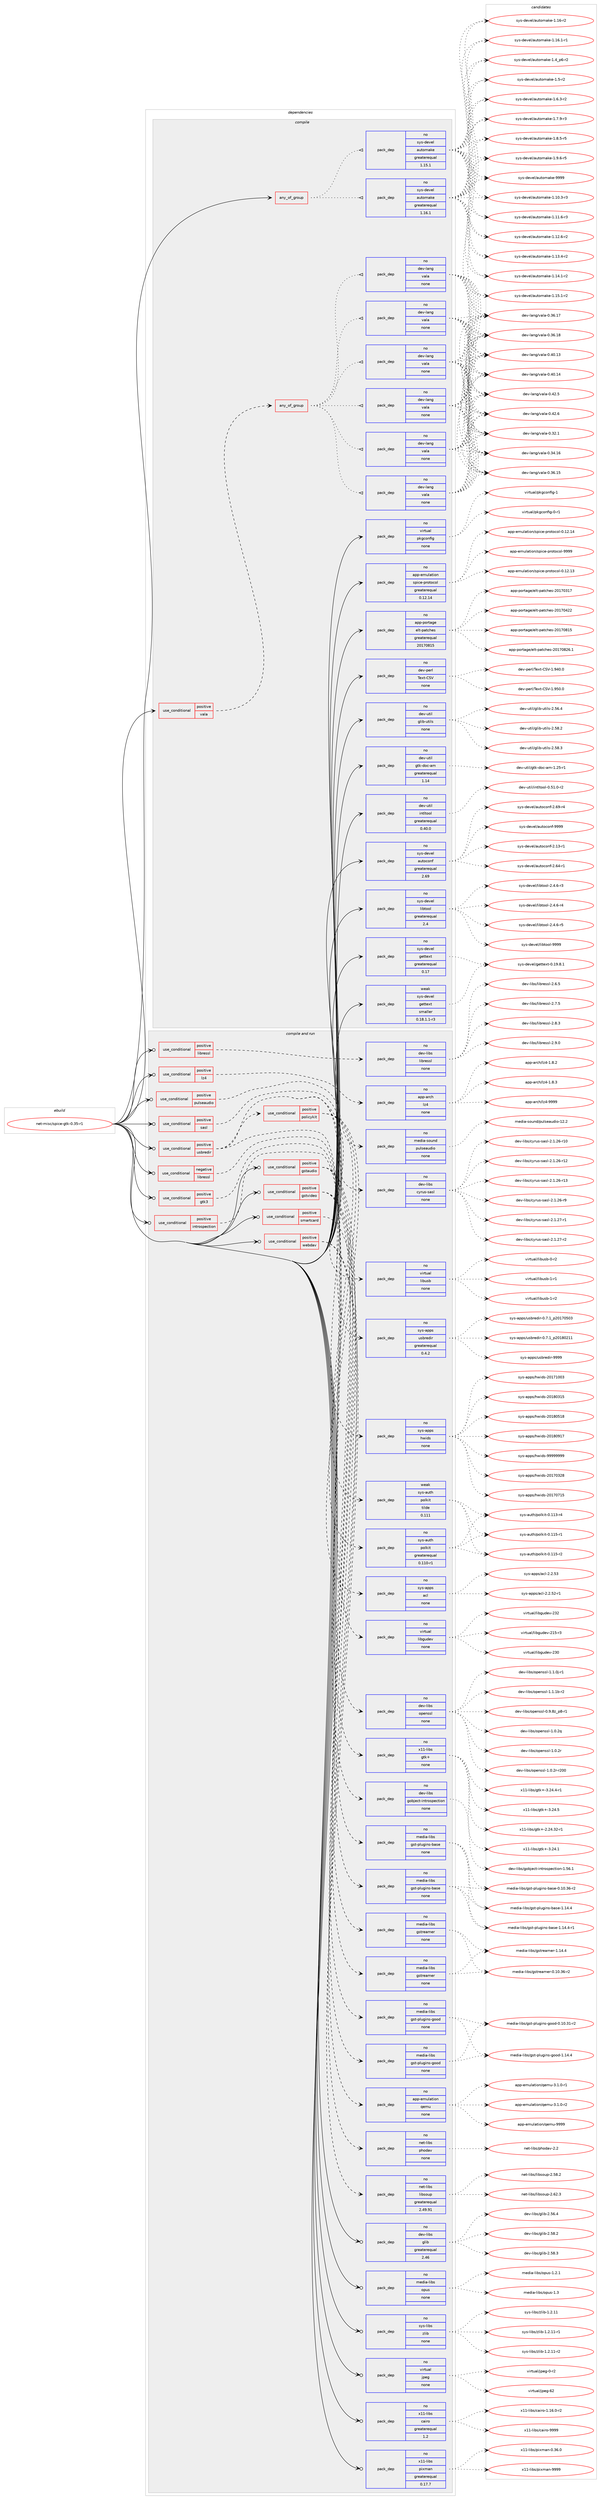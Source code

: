 digraph prolog {

# *************
# Graph options
# *************

newrank=true;
concentrate=true;
compound=true;
graph [rankdir=LR,fontname=Helvetica,fontsize=10,ranksep=1.5];#, ranksep=2.5, nodesep=0.2];
edge  [arrowhead=vee];
node  [fontname=Helvetica,fontsize=10];

# **********
# The ebuild
# **********

subgraph cluster_leftcol {
color=gray;
rank=same;
label=<<i>ebuild</i>>;
id [label="net-misc/spice-gtk-0.35-r1", color=red, width=4, href="../net-misc/spice-gtk-0.35-r1.svg"];
}

# ****************
# The dependencies
# ****************

subgraph cluster_midcol {
color=gray;
label=<<i>dependencies</i>>;
subgraph cluster_compile {
fillcolor="#eeeeee";
style=filled;
label=<<i>compile</i>>;
subgraph any26461 {
dependency1672525 [label=<<TABLE BORDER="0" CELLBORDER="1" CELLSPACING="0" CELLPADDING="4"><TR><TD CELLPADDING="10">any_of_group</TD></TR></TABLE>>, shape=none, color=red];subgraph pack1195881 {
dependency1672526 [label=<<TABLE BORDER="0" CELLBORDER="1" CELLSPACING="0" CELLPADDING="4" WIDTH="220"><TR><TD ROWSPAN="6" CELLPADDING="30">pack_dep</TD></TR><TR><TD WIDTH="110">no</TD></TR><TR><TD>sys-devel</TD></TR><TR><TD>automake</TD></TR><TR><TD>greaterequal</TD></TR><TR><TD>1.16.1</TD></TR></TABLE>>, shape=none, color=blue];
}
dependency1672525:e -> dependency1672526:w [weight=20,style="dotted",arrowhead="oinv"];
subgraph pack1195882 {
dependency1672527 [label=<<TABLE BORDER="0" CELLBORDER="1" CELLSPACING="0" CELLPADDING="4" WIDTH="220"><TR><TD ROWSPAN="6" CELLPADDING="30">pack_dep</TD></TR><TR><TD WIDTH="110">no</TD></TR><TR><TD>sys-devel</TD></TR><TR><TD>automake</TD></TR><TR><TD>greaterequal</TD></TR><TR><TD>1.15.1</TD></TR></TABLE>>, shape=none, color=blue];
}
dependency1672525:e -> dependency1672527:w [weight=20,style="dotted",arrowhead="oinv"];
}
id:e -> dependency1672525:w [weight=20,style="solid",arrowhead="vee"];
subgraph cond449353 {
dependency1672528 [label=<<TABLE BORDER="0" CELLBORDER="1" CELLSPACING="0" CELLPADDING="4"><TR><TD ROWSPAN="3" CELLPADDING="10">use_conditional</TD></TR><TR><TD>positive</TD></TR><TR><TD>vala</TD></TR></TABLE>>, shape=none, color=red];
subgraph any26462 {
dependency1672529 [label=<<TABLE BORDER="0" CELLBORDER="1" CELLSPACING="0" CELLPADDING="4"><TR><TD CELLPADDING="10">any_of_group</TD></TR></TABLE>>, shape=none, color=red];subgraph pack1195883 {
dependency1672530 [label=<<TABLE BORDER="0" CELLBORDER="1" CELLSPACING="0" CELLPADDING="4" WIDTH="220"><TR><TD ROWSPAN="6" CELLPADDING="30">pack_dep</TD></TR><TR><TD WIDTH="110">no</TD></TR><TR><TD>dev-lang</TD></TR><TR><TD>vala</TD></TR><TR><TD>none</TD></TR><TR><TD></TD></TR></TABLE>>, shape=none, color=blue];
}
dependency1672529:e -> dependency1672530:w [weight=20,style="dotted",arrowhead="oinv"];
subgraph pack1195884 {
dependency1672531 [label=<<TABLE BORDER="0" CELLBORDER="1" CELLSPACING="0" CELLPADDING="4" WIDTH="220"><TR><TD ROWSPAN="6" CELLPADDING="30">pack_dep</TD></TR><TR><TD WIDTH="110">no</TD></TR><TR><TD>dev-lang</TD></TR><TR><TD>vala</TD></TR><TR><TD>none</TD></TR><TR><TD></TD></TR></TABLE>>, shape=none, color=blue];
}
dependency1672529:e -> dependency1672531:w [weight=20,style="dotted",arrowhead="oinv"];
subgraph pack1195885 {
dependency1672532 [label=<<TABLE BORDER="0" CELLBORDER="1" CELLSPACING="0" CELLPADDING="4" WIDTH="220"><TR><TD ROWSPAN="6" CELLPADDING="30">pack_dep</TD></TR><TR><TD WIDTH="110">no</TD></TR><TR><TD>dev-lang</TD></TR><TR><TD>vala</TD></TR><TR><TD>none</TD></TR><TR><TD></TD></TR></TABLE>>, shape=none, color=blue];
}
dependency1672529:e -> dependency1672532:w [weight=20,style="dotted",arrowhead="oinv"];
subgraph pack1195886 {
dependency1672533 [label=<<TABLE BORDER="0" CELLBORDER="1" CELLSPACING="0" CELLPADDING="4" WIDTH="220"><TR><TD ROWSPAN="6" CELLPADDING="30">pack_dep</TD></TR><TR><TD WIDTH="110">no</TD></TR><TR><TD>dev-lang</TD></TR><TR><TD>vala</TD></TR><TR><TD>none</TD></TR><TR><TD></TD></TR></TABLE>>, shape=none, color=blue];
}
dependency1672529:e -> dependency1672533:w [weight=20,style="dotted",arrowhead="oinv"];
subgraph pack1195887 {
dependency1672534 [label=<<TABLE BORDER="0" CELLBORDER="1" CELLSPACING="0" CELLPADDING="4" WIDTH="220"><TR><TD ROWSPAN="6" CELLPADDING="30">pack_dep</TD></TR><TR><TD WIDTH="110">no</TD></TR><TR><TD>dev-lang</TD></TR><TR><TD>vala</TD></TR><TR><TD>none</TD></TR><TR><TD></TD></TR></TABLE>>, shape=none, color=blue];
}
dependency1672529:e -> dependency1672534:w [weight=20,style="dotted",arrowhead="oinv"];
subgraph pack1195888 {
dependency1672535 [label=<<TABLE BORDER="0" CELLBORDER="1" CELLSPACING="0" CELLPADDING="4" WIDTH="220"><TR><TD ROWSPAN="6" CELLPADDING="30">pack_dep</TD></TR><TR><TD WIDTH="110">no</TD></TR><TR><TD>dev-lang</TD></TR><TR><TD>vala</TD></TR><TR><TD>none</TD></TR><TR><TD></TD></TR></TABLE>>, shape=none, color=blue];
}
dependency1672529:e -> dependency1672535:w [weight=20,style="dotted",arrowhead="oinv"];
}
dependency1672528:e -> dependency1672529:w [weight=20,style="dashed",arrowhead="vee"];
}
id:e -> dependency1672528:w [weight=20,style="solid",arrowhead="vee"];
subgraph pack1195889 {
dependency1672536 [label=<<TABLE BORDER="0" CELLBORDER="1" CELLSPACING="0" CELLPADDING="4" WIDTH="220"><TR><TD ROWSPAN="6" CELLPADDING="30">pack_dep</TD></TR><TR><TD WIDTH="110">no</TD></TR><TR><TD>app-emulation</TD></TR><TR><TD>spice-protocol</TD></TR><TR><TD>greaterequal</TD></TR><TR><TD>0.12.14</TD></TR></TABLE>>, shape=none, color=blue];
}
id:e -> dependency1672536:w [weight=20,style="solid",arrowhead="vee"];
subgraph pack1195890 {
dependency1672537 [label=<<TABLE BORDER="0" CELLBORDER="1" CELLSPACING="0" CELLPADDING="4" WIDTH="220"><TR><TD ROWSPAN="6" CELLPADDING="30">pack_dep</TD></TR><TR><TD WIDTH="110">no</TD></TR><TR><TD>app-portage</TD></TR><TR><TD>elt-patches</TD></TR><TR><TD>greaterequal</TD></TR><TR><TD>20170815</TD></TR></TABLE>>, shape=none, color=blue];
}
id:e -> dependency1672537:w [weight=20,style="solid",arrowhead="vee"];
subgraph pack1195891 {
dependency1672538 [label=<<TABLE BORDER="0" CELLBORDER="1" CELLSPACING="0" CELLPADDING="4" WIDTH="220"><TR><TD ROWSPAN="6" CELLPADDING="30">pack_dep</TD></TR><TR><TD WIDTH="110">no</TD></TR><TR><TD>dev-perl</TD></TR><TR><TD>Text-CSV</TD></TR><TR><TD>none</TD></TR><TR><TD></TD></TR></TABLE>>, shape=none, color=blue];
}
id:e -> dependency1672538:w [weight=20,style="solid",arrowhead="vee"];
subgraph pack1195892 {
dependency1672539 [label=<<TABLE BORDER="0" CELLBORDER="1" CELLSPACING="0" CELLPADDING="4" WIDTH="220"><TR><TD ROWSPAN="6" CELLPADDING="30">pack_dep</TD></TR><TR><TD WIDTH="110">no</TD></TR><TR><TD>dev-util</TD></TR><TR><TD>glib-utils</TD></TR><TR><TD>none</TD></TR><TR><TD></TD></TR></TABLE>>, shape=none, color=blue];
}
id:e -> dependency1672539:w [weight=20,style="solid",arrowhead="vee"];
subgraph pack1195893 {
dependency1672540 [label=<<TABLE BORDER="0" CELLBORDER="1" CELLSPACING="0" CELLPADDING="4" WIDTH="220"><TR><TD ROWSPAN="6" CELLPADDING="30">pack_dep</TD></TR><TR><TD WIDTH="110">no</TD></TR><TR><TD>dev-util</TD></TR><TR><TD>gtk-doc-am</TD></TR><TR><TD>greaterequal</TD></TR><TR><TD>1.14</TD></TR></TABLE>>, shape=none, color=blue];
}
id:e -> dependency1672540:w [weight=20,style="solid",arrowhead="vee"];
subgraph pack1195894 {
dependency1672541 [label=<<TABLE BORDER="0" CELLBORDER="1" CELLSPACING="0" CELLPADDING="4" WIDTH="220"><TR><TD ROWSPAN="6" CELLPADDING="30">pack_dep</TD></TR><TR><TD WIDTH="110">no</TD></TR><TR><TD>dev-util</TD></TR><TR><TD>intltool</TD></TR><TR><TD>greaterequal</TD></TR><TR><TD>0.40.0</TD></TR></TABLE>>, shape=none, color=blue];
}
id:e -> dependency1672541:w [weight=20,style="solid",arrowhead="vee"];
subgraph pack1195895 {
dependency1672542 [label=<<TABLE BORDER="0" CELLBORDER="1" CELLSPACING="0" CELLPADDING="4" WIDTH="220"><TR><TD ROWSPAN="6" CELLPADDING="30">pack_dep</TD></TR><TR><TD WIDTH="110">no</TD></TR><TR><TD>sys-devel</TD></TR><TR><TD>autoconf</TD></TR><TR><TD>greaterequal</TD></TR><TR><TD>2.69</TD></TR></TABLE>>, shape=none, color=blue];
}
id:e -> dependency1672542:w [weight=20,style="solid",arrowhead="vee"];
subgraph pack1195896 {
dependency1672543 [label=<<TABLE BORDER="0" CELLBORDER="1" CELLSPACING="0" CELLPADDING="4" WIDTH="220"><TR><TD ROWSPAN="6" CELLPADDING="30">pack_dep</TD></TR><TR><TD WIDTH="110">no</TD></TR><TR><TD>sys-devel</TD></TR><TR><TD>gettext</TD></TR><TR><TD>greaterequal</TD></TR><TR><TD>0.17</TD></TR></TABLE>>, shape=none, color=blue];
}
id:e -> dependency1672543:w [weight=20,style="solid",arrowhead="vee"];
subgraph pack1195897 {
dependency1672544 [label=<<TABLE BORDER="0" CELLBORDER="1" CELLSPACING="0" CELLPADDING="4" WIDTH="220"><TR><TD ROWSPAN="6" CELLPADDING="30">pack_dep</TD></TR><TR><TD WIDTH="110">no</TD></TR><TR><TD>sys-devel</TD></TR><TR><TD>libtool</TD></TR><TR><TD>greaterequal</TD></TR><TR><TD>2.4</TD></TR></TABLE>>, shape=none, color=blue];
}
id:e -> dependency1672544:w [weight=20,style="solid",arrowhead="vee"];
subgraph pack1195898 {
dependency1672545 [label=<<TABLE BORDER="0" CELLBORDER="1" CELLSPACING="0" CELLPADDING="4" WIDTH="220"><TR><TD ROWSPAN="6" CELLPADDING="30">pack_dep</TD></TR><TR><TD WIDTH="110">no</TD></TR><TR><TD>virtual</TD></TR><TR><TD>pkgconfig</TD></TR><TR><TD>none</TD></TR><TR><TD></TD></TR></TABLE>>, shape=none, color=blue];
}
id:e -> dependency1672545:w [weight=20,style="solid",arrowhead="vee"];
subgraph pack1195899 {
dependency1672546 [label=<<TABLE BORDER="0" CELLBORDER="1" CELLSPACING="0" CELLPADDING="4" WIDTH="220"><TR><TD ROWSPAN="6" CELLPADDING="30">pack_dep</TD></TR><TR><TD WIDTH="110">weak</TD></TR><TR><TD>sys-devel</TD></TR><TR><TD>gettext</TD></TR><TR><TD>smaller</TD></TR><TR><TD>0.18.1.1-r3</TD></TR></TABLE>>, shape=none, color=blue];
}
id:e -> dependency1672546:w [weight=20,style="solid",arrowhead="vee"];
}
subgraph cluster_compileandrun {
fillcolor="#eeeeee";
style=filled;
label=<<i>compile and run</i>>;
subgraph cond449354 {
dependency1672547 [label=<<TABLE BORDER="0" CELLBORDER="1" CELLSPACING="0" CELLPADDING="4"><TR><TD ROWSPAN="3" CELLPADDING="10">use_conditional</TD></TR><TR><TD>negative</TD></TR><TR><TD>libressl</TD></TR></TABLE>>, shape=none, color=red];
subgraph pack1195900 {
dependency1672548 [label=<<TABLE BORDER="0" CELLBORDER="1" CELLSPACING="0" CELLPADDING="4" WIDTH="220"><TR><TD ROWSPAN="6" CELLPADDING="30">pack_dep</TD></TR><TR><TD WIDTH="110">no</TD></TR><TR><TD>dev-libs</TD></TR><TR><TD>openssl</TD></TR><TR><TD>none</TD></TR><TR><TD></TD></TR></TABLE>>, shape=none, color=blue];
}
dependency1672547:e -> dependency1672548:w [weight=20,style="dashed",arrowhead="vee"];
}
id:e -> dependency1672547:w [weight=20,style="solid",arrowhead="odotvee"];
subgraph cond449355 {
dependency1672549 [label=<<TABLE BORDER="0" CELLBORDER="1" CELLSPACING="0" CELLPADDING="4"><TR><TD ROWSPAN="3" CELLPADDING="10">use_conditional</TD></TR><TR><TD>positive</TD></TR><TR><TD>gstaudio</TD></TR></TABLE>>, shape=none, color=red];
subgraph pack1195901 {
dependency1672550 [label=<<TABLE BORDER="0" CELLBORDER="1" CELLSPACING="0" CELLPADDING="4" WIDTH="220"><TR><TD ROWSPAN="6" CELLPADDING="30">pack_dep</TD></TR><TR><TD WIDTH="110">no</TD></TR><TR><TD>media-libs</TD></TR><TR><TD>gstreamer</TD></TR><TR><TD>none</TD></TR><TR><TD></TD></TR></TABLE>>, shape=none, color=blue];
}
dependency1672549:e -> dependency1672550:w [weight=20,style="dashed",arrowhead="vee"];
subgraph pack1195902 {
dependency1672551 [label=<<TABLE BORDER="0" CELLBORDER="1" CELLSPACING="0" CELLPADDING="4" WIDTH="220"><TR><TD ROWSPAN="6" CELLPADDING="30">pack_dep</TD></TR><TR><TD WIDTH="110">no</TD></TR><TR><TD>media-libs</TD></TR><TR><TD>gst-plugins-base</TD></TR><TR><TD>none</TD></TR><TR><TD></TD></TR></TABLE>>, shape=none, color=blue];
}
dependency1672549:e -> dependency1672551:w [weight=20,style="dashed",arrowhead="vee"];
subgraph pack1195903 {
dependency1672552 [label=<<TABLE BORDER="0" CELLBORDER="1" CELLSPACING="0" CELLPADDING="4" WIDTH="220"><TR><TD ROWSPAN="6" CELLPADDING="30">pack_dep</TD></TR><TR><TD WIDTH="110">no</TD></TR><TR><TD>media-libs</TD></TR><TR><TD>gst-plugins-good</TD></TR><TR><TD>none</TD></TR><TR><TD></TD></TR></TABLE>>, shape=none, color=blue];
}
dependency1672549:e -> dependency1672552:w [weight=20,style="dashed",arrowhead="vee"];
}
id:e -> dependency1672549:w [weight=20,style="solid",arrowhead="odotvee"];
subgraph cond449356 {
dependency1672553 [label=<<TABLE BORDER="0" CELLBORDER="1" CELLSPACING="0" CELLPADDING="4"><TR><TD ROWSPAN="3" CELLPADDING="10">use_conditional</TD></TR><TR><TD>positive</TD></TR><TR><TD>gstvideo</TD></TR></TABLE>>, shape=none, color=red];
subgraph pack1195904 {
dependency1672554 [label=<<TABLE BORDER="0" CELLBORDER="1" CELLSPACING="0" CELLPADDING="4" WIDTH="220"><TR><TD ROWSPAN="6" CELLPADDING="30">pack_dep</TD></TR><TR><TD WIDTH="110">no</TD></TR><TR><TD>media-libs</TD></TR><TR><TD>gstreamer</TD></TR><TR><TD>none</TD></TR><TR><TD></TD></TR></TABLE>>, shape=none, color=blue];
}
dependency1672553:e -> dependency1672554:w [weight=20,style="dashed",arrowhead="vee"];
subgraph pack1195905 {
dependency1672555 [label=<<TABLE BORDER="0" CELLBORDER="1" CELLSPACING="0" CELLPADDING="4" WIDTH="220"><TR><TD ROWSPAN="6" CELLPADDING="30">pack_dep</TD></TR><TR><TD WIDTH="110">no</TD></TR><TR><TD>media-libs</TD></TR><TR><TD>gst-plugins-base</TD></TR><TR><TD>none</TD></TR><TR><TD></TD></TR></TABLE>>, shape=none, color=blue];
}
dependency1672553:e -> dependency1672555:w [weight=20,style="dashed",arrowhead="vee"];
subgraph pack1195906 {
dependency1672556 [label=<<TABLE BORDER="0" CELLBORDER="1" CELLSPACING="0" CELLPADDING="4" WIDTH="220"><TR><TD ROWSPAN="6" CELLPADDING="30">pack_dep</TD></TR><TR><TD WIDTH="110">no</TD></TR><TR><TD>media-libs</TD></TR><TR><TD>gst-plugins-good</TD></TR><TR><TD>none</TD></TR><TR><TD></TD></TR></TABLE>>, shape=none, color=blue];
}
dependency1672553:e -> dependency1672556:w [weight=20,style="dashed",arrowhead="vee"];
}
id:e -> dependency1672553:w [weight=20,style="solid",arrowhead="odotvee"];
subgraph cond449357 {
dependency1672557 [label=<<TABLE BORDER="0" CELLBORDER="1" CELLSPACING="0" CELLPADDING="4"><TR><TD ROWSPAN="3" CELLPADDING="10">use_conditional</TD></TR><TR><TD>positive</TD></TR><TR><TD>gtk3</TD></TR></TABLE>>, shape=none, color=red];
subgraph pack1195907 {
dependency1672558 [label=<<TABLE BORDER="0" CELLBORDER="1" CELLSPACING="0" CELLPADDING="4" WIDTH="220"><TR><TD ROWSPAN="6" CELLPADDING="30">pack_dep</TD></TR><TR><TD WIDTH="110">no</TD></TR><TR><TD>x11-libs</TD></TR><TR><TD>gtk+</TD></TR><TR><TD>none</TD></TR><TR><TD></TD></TR></TABLE>>, shape=none, color=blue];
}
dependency1672557:e -> dependency1672558:w [weight=20,style="dashed",arrowhead="vee"];
}
id:e -> dependency1672557:w [weight=20,style="solid",arrowhead="odotvee"];
subgraph cond449358 {
dependency1672559 [label=<<TABLE BORDER="0" CELLBORDER="1" CELLSPACING="0" CELLPADDING="4"><TR><TD ROWSPAN="3" CELLPADDING="10">use_conditional</TD></TR><TR><TD>positive</TD></TR><TR><TD>introspection</TD></TR></TABLE>>, shape=none, color=red];
subgraph pack1195908 {
dependency1672560 [label=<<TABLE BORDER="0" CELLBORDER="1" CELLSPACING="0" CELLPADDING="4" WIDTH="220"><TR><TD ROWSPAN="6" CELLPADDING="30">pack_dep</TD></TR><TR><TD WIDTH="110">no</TD></TR><TR><TD>dev-libs</TD></TR><TR><TD>gobject-introspection</TD></TR><TR><TD>none</TD></TR><TR><TD></TD></TR></TABLE>>, shape=none, color=blue];
}
dependency1672559:e -> dependency1672560:w [weight=20,style="dashed",arrowhead="vee"];
}
id:e -> dependency1672559:w [weight=20,style="solid",arrowhead="odotvee"];
subgraph cond449359 {
dependency1672561 [label=<<TABLE BORDER="0" CELLBORDER="1" CELLSPACING="0" CELLPADDING="4"><TR><TD ROWSPAN="3" CELLPADDING="10">use_conditional</TD></TR><TR><TD>positive</TD></TR><TR><TD>libressl</TD></TR></TABLE>>, shape=none, color=red];
subgraph pack1195909 {
dependency1672562 [label=<<TABLE BORDER="0" CELLBORDER="1" CELLSPACING="0" CELLPADDING="4" WIDTH="220"><TR><TD ROWSPAN="6" CELLPADDING="30">pack_dep</TD></TR><TR><TD WIDTH="110">no</TD></TR><TR><TD>dev-libs</TD></TR><TR><TD>libressl</TD></TR><TR><TD>none</TD></TR><TR><TD></TD></TR></TABLE>>, shape=none, color=blue];
}
dependency1672561:e -> dependency1672562:w [weight=20,style="dashed",arrowhead="vee"];
}
id:e -> dependency1672561:w [weight=20,style="solid",arrowhead="odotvee"];
subgraph cond449360 {
dependency1672563 [label=<<TABLE BORDER="0" CELLBORDER="1" CELLSPACING="0" CELLPADDING="4"><TR><TD ROWSPAN="3" CELLPADDING="10">use_conditional</TD></TR><TR><TD>positive</TD></TR><TR><TD>lz4</TD></TR></TABLE>>, shape=none, color=red];
subgraph pack1195910 {
dependency1672564 [label=<<TABLE BORDER="0" CELLBORDER="1" CELLSPACING="0" CELLPADDING="4" WIDTH="220"><TR><TD ROWSPAN="6" CELLPADDING="30">pack_dep</TD></TR><TR><TD WIDTH="110">no</TD></TR><TR><TD>app-arch</TD></TR><TR><TD>lz4</TD></TR><TR><TD>none</TD></TR><TR><TD></TD></TR></TABLE>>, shape=none, color=blue];
}
dependency1672563:e -> dependency1672564:w [weight=20,style="dashed",arrowhead="vee"];
}
id:e -> dependency1672563:w [weight=20,style="solid",arrowhead="odotvee"];
subgraph cond449361 {
dependency1672565 [label=<<TABLE BORDER="0" CELLBORDER="1" CELLSPACING="0" CELLPADDING="4"><TR><TD ROWSPAN="3" CELLPADDING="10">use_conditional</TD></TR><TR><TD>positive</TD></TR><TR><TD>pulseaudio</TD></TR></TABLE>>, shape=none, color=red];
subgraph pack1195911 {
dependency1672566 [label=<<TABLE BORDER="0" CELLBORDER="1" CELLSPACING="0" CELLPADDING="4" WIDTH="220"><TR><TD ROWSPAN="6" CELLPADDING="30">pack_dep</TD></TR><TR><TD WIDTH="110">no</TD></TR><TR><TD>media-sound</TD></TR><TR><TD>pulseaudio</TD></TR><TR><TD>none</TD></TR><TR><TD></TD></TR></TABLE>>, shape=none, color=blue];
}
dependency1672565:e -> dependency1672566:w [weight=20,style="dashed",arrowhead="vee"];
}
id:e -> dependency1672565:w [weight=20,style="solid",arrowhead="odotvee"];
subgraph cond449362 {
dependency1672567 [label=<<TABLE BORDER="0" CELLBORDER="1" CELLSPACING="0" CELLPADDING="4"><TR><TD ROWSPAN="3" CELLPADDING="10">use_conditional</TD></TR><TR><TD>positive</TD></TR><TR><TD>sasl</TD></TR></TABLE>>, shape=none, color=red];
subgraph pack1195912 {
dependency1672568 [label=<<TABLE BORDER="0" CELLBORDER="1" CELLSPACING="0" CELLPADDING="4" WIDTH="220"><TR><TD ROWSPAN="6" CELLPADDING="30">pack_dep</TD></TR><TR><TD WIDTH="110">no</TD></TR><TR><TD>dev-libs</TD></TR><TR><TD>cyrus-sasl</TD></TR><TR><TD>none</TD></TR><TR><TD></TD></TR></TABLE>>, shape=none, color=blue];
}
dependency1672567:e -> dependency1672568:w [weight=20,style="dashed",arrowhead="vee"];
}
id:e -> dependency1672567:w [weight=20,style="solid",arrowhead="odotvee"];
subgraph cond449363 {
dependency1672569 [label=<<TABLE BORDER="0" CELLBORDER="1" CELLSPACING="0" CELLPADDING="4"><TR><TD ROWSPAN="3" CELLPADDING="10">use_conditional</TD></TR><TR><TD>positive</TD></TR><TR><TD>smartcard</TD></TR></TABLE>>, shape=none, color=red];
subgraph pack1195913 {
dependency1672570 [label=<<TABLE BORDER="0" CELLBORDER="1" CELLSPACING="0" CELLPADDING="4" WIDTH="220"><TR><TD ROWSPAN="6" CELLPADDING="30">pack_dep</TD></TR><TR><TD WIDTH="110">no</TD></TR><TR><TD>app-emulation</TD></TR><TR><TD>qemu</TD></TR><TR><TD>none</TD></TR><TR><TD></TD></TR></TABLE>>, shape=none, color=blue];
}
dependency1672569:e -> dependency1672570:w [weight=20,style="dashed",arrowhead="vee"];
}
id:e -> dependency1672569:w [weight=20,style="solid",arrowhead="odotvee"];
subgraph cond449364 {
dependency1672571 [label=<<TABLE BORDER="0" CELLBORDER="1" CELLSPACING="0" CELLPADDING="4"><TR><TD ROWSPAN="3" CELLPADDING="10">use_conditional</TD></TR><TR><TD>positive</TD></TR><TR><TD>usbredir</TD></TR></TABLE>>, shape=none, color=red];
subgraph pack1195914 {
dependency1672572 [label=<<TABLE BORDER="0" CELLBORDER="1" CELLSPACING="0" CELLPADDING="4" WIDTH="220"><TR><TD ROWSPAN="6" CELLPADDING="30">pack_dep</TD></TR><TR><TD WIDTH="110">no</TD></TR><TR><TD>sys-apps</TD></TR><TR><TD>hwids</TD></TR><TR><TD>none</TD></TR><TR><TD></TD></TR></TABLE>>, shape=none, color=blue];
}
dependency1672571:e -> dependency1672572:w [weight=20,style="dashed",arrowhead="vee"];
subgraph pack1195915 {
dependency1672573 [label=<<TABLE BORDER="0" CELLBORDER="1" CELLSPACING="0" CELLPADDING="4" WIDTH="220"><TR><TD ROWSPAN="6" CELLPADDING="30">pack_dep</TD></TR><TR><TD WIDTH="110">no</TD></TR><TR><TD>sys-apps</TD></TR><TR><TD>usbredir</TD></TR><TR><TD>greaterequal</TD></TR><TR><TD>0.4.2</TD></TR></TABLE>>, shape=none, color=blue];
}
dependency1672571:e -> dependency1672573:w [weight=20,style="dashed",arrowhead="vee"];
subgraph pack1195916 {
dependency1672574 [label=<<TABLE BORDER="0" CELLBORDER="1" CELLSPACING="0" CELLPADDING="4" WIDTH="220"><TR><TD ROWSPAN="6" CELLPADDING="30">pack_dep</TD></TR><TR><TD WIDTH="110">no</TD></TR><TR><TD>virtual</TD></TR><TR><TD>libusb</TD></TR><TR><TD>none</TD></TR><TR><TD></TD></TR></TABLE>>, shape=none, color=blue];
}
dependency1672571:e -> dependency1672574:w [weight=20,style="dashed",arrowhead="vee"];
subgraph pack1195917 {
dependency1672575 [label=<<TABLE BORDER="0" CELLBORDER="1" CELLSPACING="0" CELLPADDING="4" WIDTH="220"><TR><TD ROWSPAN="6" CELLPADDING="30">pack_dep</TD></TR><TR><TD WIDTH="110">no</TD></TR><TR><TD>virtual</TD></TR><TR><TD>libgudev</TD></TR><TR><TD>none</TD></TR><TR><TD></TD></TR></TABLE>>, shape=none, color=blue];
}
dependency1672571:e -> dependency1672575:w [weight=20,style="dashed",arrowhead="vee"];
subgraph cond449365 {
dependency1672576 [label=<<TABLE BORDER="0" CELLBORDER="1" CELLSPACING="0" CELLPADDING="4"><TR><TD ROWSPAN="3" CELLPADDING="10">use_conditional</TD></TR><TR><TD>positive</TD></TR><TR><TD>policykit</TD></TR></TABLE>>, shape=none, color=red];
subgraph pack1195918 {
dependency1672577 [label=<<TABLE BORDER="0" CELLBORDER="1" CELLSPACING="0" CELLPADDING="4" WIDTH="220"><TR><TD ROWSPAN="6" CELLPADDING="30">pack_dep</TD></TR><TR><TD WIDTH="110">no</TD></TR><TR><TD>sys-apps</TD></TR><TR><TD>acl</TD></TR><TR><TD>none</TD></TR><TR><TD></TD></TR></TABLE>>, shape=none, color=blue];
}
dependency1672576:e -> dependency1672577:w [weight=20,style="dashed",arrowhead="vee"];
subgraph pack1195919 {
dependency1672578 [label=<<TABLE BORDER="0" CELLBORDER="1" CELLSPACING="0" CELLPADDING="4" WIDTH="220"><TR><TD ROWSPAN="6" CELLPADDING="30">pack_dep</TD></TR><TR><TD WIDTH="110">no</TD></TR><TR><TD>sys-auth</TD></TR><TR><TD>polkit</TD></TR><TR><TD>greaterequal</TD></TR><TR><TD>0.110-r1</TD></TR></TABLE>>, shape=none, color=blue];
}
dependency1672576:e -> dependency1672578:w [weight=20,style="dashed",arrowhead="vee"];
subgraph pack1195920 {
dependency1672579 [label=<<TABLE BORDER="0" CELLBORDER="1" CELLSPACING="0" CELLPADDING="4" WIDTH="220"><TR><TD ROWSPAN="6" CELLPADDING="30">pack_dep</TD></TR><TR><TD WIDTH="110">weak</TD></TR><TR><TD>sys-auth</TD></TR><TR><TD>polkit</TD></TR><TR><TD>tilde</TD></TR><TR><TD>0.111</TD></TR></TABLE>>, shape=none, color=blue];
}
dependency1672576:e -> dependency1672579:w [weight=20,style="dashed",arrowhead="vee"];
}
dependency1672571:e -> dependency1672576:w [weight=20,style="dashed",arrowhead="vee"];
}
id:e -> dependency1672571:w [weight=20,style="solid",arrowhead="odotvee"];
subgraph cond449366 {
dependency1672580 [label=<<TABLE BORDER="0" CELLBORDER="1" CELLSPACING="0" CELLPADDING="4"><TR><TD ROWSPAN="3" CELLPADDING="10">use_conditional</TD></TR><TR><TD>positive</TD></TR><TR><TD>webdav</TD></TR></TABLE>>, shape=none, color=red];
subgraph pack1195921 {
dependency1672581 [label=<<TABLE BORDER="0" CELLBORDER="1" CELLSPACING="0" CELLPADDING="4" WIDTH="220"><TR><TD ROWSPAN="6" CELLPADDING="30">pack_dep</TD></TR><TR><TD WIDTH="110">no</TD></TR><TR><TD>net-libs</TD></TR><TR><TD>phodav</TD></TR><TR><TD>none</TD></TR><TR><TD></TD></TR></TABLE>>, shape=none, color=blue];
}
dependency1672580:e -> dependency1672581:w [weight=20,style="dashed",arrowhead="vee"];
subgraph pack1195922 {
dependency1672582 [label=<<TABLE BORDER="0" CELLBORDER="1" CELLSPACING="0" CELLPADDING="4" WIDTH="220"><TR><TD ROWSPAN="6" CELLPADDING="30">pack_dep</TD></TR><TR><TD WIDTH="110">no</TD></TR><TR><TD>net-libs</TD></TR><TR><TD>libsoup</TD></TR><TR><TD>greaterequal</TD></TR><TR><TD>2.49.91</TD></TR></TABLE>>, shape=none, color=blue];
}
dependency1672580:e -> dependency1672582:w [weight=20,style="dashed",arrowhead="vee"];
}
id:e -> dependency1672580:w [weight=20,style="solid",arrowhead="odotvee"];
subgraph pack1195923 {
dependency1672583 [label=<<TABLE BORDER="0" CELLBORDER="1" CELLSPACING="0" CELLPADDING="4" WIDTH="220"><TR><TD ROWSPAN="6" CELLPADDING="30">pack_dep</TD></TR><TR><TD WIDTH="110">no</TD></TR><TR><TD>dev-libs</TD></TR><TR><TD>glib</TD></TR><TR><TD>greaterequal</TD></TR><TR><TD>2.46</TD></TR></TABLE>>, shape=none, color=blue];
}
id:e -> dependency1672583:w [weight=20,style="solid",arrowhead="odotvee"];
subgraph pack1195924 {
dependency1672584 [label=<<TABLE BORDER="0" CELLBORDER="1" CELLSPACING="0" CELLPADDING="4" WIDTH="220"><TR><TD ROWSPAN="6" CELLPADDING="30">pack_dep</TD></TR><TR><TD WIDTH="110">no</TD></TR><TR><TD>media-libs</TD></TR><TR><TD>opus</TD></TR><TR><TD>none</TD></TR><TR><TD></TD></TR></TABLE>>, shape=none, color=blue];
}
id:e -> dependency1672584:w [weight=20,style="solid",arrowhead="odotvee"];
subgraph pack1195925 {
dependency1672585 [label=<<TABLE BORDER="0" CELLBORDER="1" CELLSPACING="0" CELLPADDING="4" WIDTH="220"><TR><TD ROWSPAN="6" CELLPADDING="30">pack_dep</TD></TR><TR><TD WIDTH="110">no</TD></TR><TR><TD>sys-libs</TD></TR><TR><TD>zlib</TD></TR><TR><TD>none</TD></TR><TR><TD></TD></TR></TABLE>>, shape=none, color=blue];
}
id:e -> dependency1672585:w [weight=20,style="solid",arrowhead="odotvee"];
subgraph pack1195926 {
dependency1672586 [label=<<TABLE BORDER="0" CELLBORDER="1" CELLSPACING="0" CELLPADDING="4" WIDTH="220"><TR><TD ROWSPAN="6" CELLPADDING="30">pack_dep</TD></TR><TR><TD WIDTH="110">no</TD></TR><TR><TD>virtual</TD></TR><TR><TD>jpeg</TD></TR><TR><TD>none</TD></TR><TR><TD></TD></TR></TABLE>>, shape=none, color=blue];
}
id:e -> dependency1672586:w [weight=20,style="solid",arrowhead="odotvee"];
subgraph pack1195927 {
dependency1672587 [label=<<TABLE BORDER="0" CELLBORDER="1" CELLSPACING="0" CELLPADDING="4" WIDTH="220"><TR><TD ROWSPAN="6" CELLPADDING="30">pack_dep</TD></TR><TR><TD WIDTH="110">no</TD></TR><TR><TD>x11-libs</TD></TR><TR><TD>cairo</TD></TR><TR><TD>greaterequal</TD></TR><TR><TD>1.2</TD></TR></TABLE>>, shape=none, color=blue];
}
id:e -> dependency1672587:w [weight=20,style="solid",arrowhead="odotvee"];
subgraph pack1195928 {
dependency1672588 [label=<<TABLE BORDER="0" CELLBORDER="1" CELLSPACING="0" CELLPADDING="4" WIDTH="220"><TR><TD ROWSPAN="6" CELLPADDING="30">pack_dep</TD></TR><TR><TD WIDTH="110">no</TD></TR><TR><TD>x11-libs</TD></TR><TR><TD>pixman</TD></TR><TR><TD>greaterequal</TD></TR><TR><TD>0.17.7</TD></TR></TABLE>>, shape=none, color=blue];
}
id:e -> dependency1672588:w [weight=20,style="solid",arrowhead="odotvee"];
}
subgraph cluster_run {
fillcolor="#eeeeee";
style=filled;
label=<<i>run</i>>;
}
}

# **************
# The candidates
# **************

subgraph cluster_choices {
rank=same;
color=gray;
label=<<i>candidates</i>>;

subgraph choice1195881 {
color=black;
nodesep=1;
choice11512111545100101118101108479711711611110997107101454946494846514511451 [label="sys-devel/automake-1.10.3-r3", color=red, width=4,href="../sys-devel/automake-1.10.3-r3.svg"];
choice11512111545100101118101108479711711611110997107101454946494946544511451 [label="sys-devel/automake-1.11.6-r3", color=red, width=4,href="../sys-devel/automake-1.11.6-r3.svg"];
choice11512111545100101118101108479711711611110997107101454946495046544511450 [label="sys-devel/automake-1.12.6-r2", color=red, width=4,href="../sys-devel/automake-1.12.6-r2.svg"];
choice11512111545100101118101108479711711611110997107101454946495146524511450 [label="sys-devel/automake-1.13.4-r2", color=red, width=4,href="../sys-devel/automake-1.13.4-r2.svg"];
choice11512111545100101118101108479711711611110997107101454946495246494511450 [label="sys-devel/automake-1.14.1-r2", color=red, width=4,href="../sys-devel/automake-1.14.1-r2.svg"];
choice11512111545100101118101108479711711611110997107101454946495346494511450 [label="sys-devel/automake-1.15.1-r2", color=red, width=4,href="../sys-devel/automake-1.15.1-r2.svg"];
choice1151211154510010111810110847971171161111099710710145494649544511450 [label="sys-devel/automake-1.16-r2", color=red, width=4,href="../sys-devel/automake-1.16-r2.svg"];
choice11512111545100101118101108479711711611110997107101454946495446494511449 [label="sys-devel/automake-1.16.1-r1", color=red, width=4,href="../sys-devel/automake-1.16.1-r1.svg"];
choice115121115451001011181011084797117116111109971071014549465295112544511450 [label="sys-devel/automake-1.4_p6-r2", color=red, width=4,href="../sys-devel/automake-1.4_p6-r2.svg"];
choice11512111545100101118101108479711711611110997107101454946534511450 [label="sys-devel/automake-1.5-r2", color=red, width=4,href="../sys-devel/automake-1.5-r2.svg"];
choice115121115451001011181011084797117116111109971071014549465446514511450 [label="sys-devel/automake-1.6.3-r2", color=red, width=4,href="../sys-devel/automake-1.6.3-r2.svg"];
choice115121115451001011181011084797117116111109971071014549465546574511451 [label="sys-devel/automake-1.7.9-r3", color=red, width=4,href="../sys-devel/automake-1.7.9-r3.svg"];
choice115121115451001011181011084797117116111109971071014549465646534511453 [label="sys-devel/automake-1.8.5-r5", color=red, width=4,href="../sys-devel/automake-1.8.5-r5.svg"];
choice115121115451001011181011084797117116111109971071014549465746544511453 [label="sys-devel/automake-1.9.6-r5", color=red, width=4,href="../sys-devel/automake-1.9.6-r5.svg"];
choice115121115451001011181011084797117116111109971071014557575757 [label="sys-devel/automake-9999", color=red, width=4,href="../sys-devel/automake-9999.svg"];
dependency1672526:e -> choice11512111545100101118101108479711711611110997107101454946494846514511451:w [style=dotted,weight="100"];
dependency1672526:e -> choice11512111545100101118101108479711711611110997107101454946494946544511451:w [style=dotted,weight="100"];
dependency1672526:e -> choice11512111545100101118101108479711711611110997107101454946495046544511450:w [style=dotted,weight="100"];
dependency1672526:e -> choice11512111545100101118101108479711711611110997107101454946495146524511450:w [style=dotted,weight="100"];
dependency1672526:e -> choice11512111545100101118101108479711711611110997107101454946495246494511450:w [style=dotted,weight="100"];
dependency1672526:e -> choice11512111545100101118101108479711711611110997107101454946495346494511450:w [style=dotted,weight="100"];
dependency1672526:e -> choice1151211154510010111810110847971171161111099710710145494649544511450:w [style=dotted,weight="100"];
dependency1672526:e -> choice11512111545100101118101108479711711611110997107101454946495446494511449:w [style=dotted,weight="100"];
dependency1672526:e -> choice115121115451001011181011084797117116111109971071014549465295112544511450:w [style=dotted,weight="100"];
dependency1672526:e -> choice11512111545100101118101108479711711611110997107101454946534511450:w [style=dotted,weight="100"];
dependency1672526:e -> choice115121115451001011181011084797117116111109971071014549465446514511450:w [style=dotted,weight="100"];
dependency1672526:e -> choice115121115451001011181011084797117116111109971071014549465546574511451:w [style=dotted,weight="100"];
dependency1672526:e -> choice115121115451001011181011084797117116111109971071014549465646534511453:w [style=dotted,weight="100"];
dependency1672526:e -> choice115121115451001011181011084797117116111109971071014549465746544511453:w [style=dotted,weight="100"];
dependency1672526:e -> choice115121115451001011181011084797117116111109971071014557575757:w [style=dotted,weight="100"];
}
subgraph choice1195882 {
color=black;
nodesep=1;
choice11512111545100101118101108479711711611110997107101454946494846514511451 [label="sys-devel/automake-1.10.3-r3", color=red, width=4,href="../sys-devel/automake-1.10.3-r3.svg"];
choice11512111545100101118101108479711711611110997107101454946494946544511451 [label="sys-devel/automake-1.11.6-r3", color=red, width=4,href="../sys-devel/automake-1.11.6-r3.svg"];
choice11512111545100101118101108479711711611110997107101454946495046544511450 [label="sys-devel/automake-1.12.6-r2", color=red, width=4,href="../sys-devel/automake-1.12.6-r2.svg"];
choice11512111545100101118101108479711711611110997107101454946495146524511450 [label="sys-devel/automake-1.13.4-r2", color=red, width=4,href="../sys-devel/automake-1.13.4-r2.svg"];
choice11512111545100101118101108479711711611110997107101454946495246494511450 [label="sys-devel/automake-1.14.1-r2", color=red, width=4,href="../sys-devel/automake-1.14.1-r2.svg"];
choice11512111545100101118101108479711711611110997107101454946495346494511450 [label="sys-devel/automake-1.15.1-r2", color=red, width=4,href="../sys-devel/automake-1.15.1-r2.svg"];
choice1151211154510010111810110847971171161111099710710145494649544511450 [label="sys-devel/automake-1.16-r2", color=red, width=4,href="../sys-devel/automake-1.16-r2.svg"];
choice11512111545100101118101108479711711611110997107101454946495446494511449 [label="sys-devel/automake-1.16.1-r1", color=red, width=4,href="../sys-devel/automake-1.16.1-r1.svg"];
choice115121115451001011181011084797117116111109971071014549465295112544511450 [label="sys-devel/automake-1.4_p6-r2", color=red, width=4,href="../sys-devel/automake-1.4_p6-r2.svg"];
choice11512111545100101118101108479711711611110997107101454946534511450 [label="sys-devel/automake-1.5-r2", color=red, width=4,href="../sys-devel/automake-1.5-r2.svg"];
choice115121115451001011181011084797117116111109971071014549465446514511450 [label="sys-devel/automake-1.6.3-r2", color=red, width=4,href="../sys-devel/automake-1.6.3-r2.svg"];
choice115121115451001011181011084797117116111109971071014549465546574511451 [label="sys-devel/automake-1.7.9-r3", color=red, width=4,href="../sys-devel/automake-1.7.9-r3.svg"];
choice115121115451001011181011084797117116111109971071014549465646534511453 [label="sys-devel/automake-1.8.5-r5", color=red, width=4,href="../sys-devel/automake-1.8.5-r5.svg"];
choice115121115451001011181011084797117116111109971071014549465746544511453 [label="sys-devel/automake-1.9.6-r5", color=red, width=4,href="../sys-devel/automake-1.9.6-r5.svg"];
choice115121115451001011181011084797117116111109971071014557575757 [label="sys-devel/automake-9999", color=red, width=4,href="../sys-devel/automake-9999.svg"];
dependency1672527:e -> choice11512111545100101118101108479711711611110997107101454946494846514511451:w [style=dotted,weight="100"];
dependency1672527:e -> choice11512111545100101118101108479711711611110997107101454946494946544511451:w [style=dotted,weight="100"];
dependency1672527:e -> choice11512111545100101118101108479711711611110997107101454946495046544511450:w [style=dotted,weight="100"];
dependency1672527:e -> choice11512111545100101118101108479711711611110997107101454946495146524511450:w [style=dotted,weight="100"];
dependency1672527:e -> choice11512111545100101118101108479711711611110997107101454946495246494511450:w [style=dotted,weight="100"];
dependency1672527:e -> choice11512111545100101118101108479711711611110997107101454946495346494511450:w [style=dotted,weight="100"];
dependency1672527:e -> choice1151211154510010111810110847971171161111099710710145494649544511450:w [style=dotted,weight="100"];
dependency1672527:e -> choice11512111545100101118101108479711711611110997107101454946495446494511449:w [style=dotted,weight="100"];
dependency1672527:e -> choice115121115451001011181011084797117116111109971071014549465295112544511450:w [style=dotted,weight="100"];
dependency1672527:e -> choice11512111545100101118101108479711711611110997107101454946534511450:w [style=dotted,weight="100"];
dependency1672527:e -> choice115121115451001011181011084797117116111109971071014549465446514511450:w [style=dotted,weight="100"];
dependency1672527:e -> choice115121115451001011181011084797117116111109971071014549465546574511451:w [style=dotted,weight="100"];
dependency1672527:e -> choice115121115451001011181011084797117116111109971071014549465646534511453:w [style=dotted,weight="100"];
dependency1672527:e -> choice115121115451001011181011084797117116111109971071014549465746544511453:w [style=dotted,weight="100"];
dependency1672527:e -> choice115121115451001011181011084797117116111109971071014557575757:w [style=dotted,weight="100"];
}
subgraph choice1195883 {
color=black;
nodesep=1;
choice100101118451089711010347118971089745484651504649 [label="dev-lang/vala-0.32.1", color=red, width=4,href="../dev-lang/vala-0.32.1.svg"];
choice10010111845108971101034711897108974548465152464954 [label="dev-lang/vala-0.34.16", color=red, width=4,href="../dev-lang/vala-0.34.16.svg"];
choice10010111845108971101034711897108974548465154464953 [label="dev-lang/vala-0.36.15", color=red, width=4,href="../dev-lang/vala-0.36.15.svg"];
choice10010111845108971101034711897108974548465154464955 [label="dev-lang/vala-0.36.17", color=red, width=4,href="../dev-lang/vala-0.36.17.svg"];
choice10010111845108971101034711897108974548465154464956 [label="dev-lang/vala-0.36.18", color=red, width=4,href="../dev-lang/vala-0.36.18.svg"];
choice10010111845108971101034711897108974548465248464951 [label="dev-lang/vala-0.40.13", color=red, width=4,href="../dev-lang/vala-0.40.13.svg"];
choice10010111845108971101034711897108974548465248464952 [label="dev-lang/vala-0.40.14", color=red, width=4,href="../dev-lang/vala-0.40.14.svg"];
choice100101118451089711010347118971089745484652504653 [label="dev-lang/vala-0.42.5", color=red, width=4,href="../dev-lang/vala-0.42.5.svg"];
choice100101118451089711010347118971089745484652504654 [label="dev-lang/vala-0.42.6", color=red, width=4,href="../dev-lang/vala-0.42.6.svg"];
dependency1672530:e -> choice100101118451089711010347118971089745484651504649:w [style=dotted,weight="100"];
dependency1672530:e -> choice10010111845108971101034711897108974548465152464954:w [style=dotted,weight="100"];
dependency1672530:e -> choice10010111845108971101034711897108974548465154464953:w [style=dotted,weight="100"];
dependency1672530:e -> choice10010111845108971101034711897108974548465154464955:w [style=dotted,weight="100"];
dependency1672530:e -> choice10010111845108971101034711897108974548465154464956:w [style=dotted,weight="100"];
dependency1672530:e -> choice10010111845108971101034711897108974548465248464951:w [style=dotted,weight="100"];
dependency1672530:e -> choice10010111845108971101034711897108974548465248464952:w [style=dotted,weight="100"];
dependency1672530:e -> choice100101118451089711010347118971089745484652504653:w [style=dotted,weight="100"];
dependency1672530:e -> choice100101118451089711010347118971089745484652504654:w [style=dotted,weight="100"];
}
subgraph choice1195884 {
color=black;
nodesep=1;
choice100101118451089711010347118971089745484651504649 [label="dev-lang/vala-0.32.1", color=red, width=4,href="../dev-lang/vala-0.32.1.svg"];
choice10010111845108971101034711897108974548465152464954 [label="dev-lang/vala-0.34.16", color=red, width=4,href="../dev-lang/vala-0.34.16.svg"];
choice10010111845108971101034711897108974548465154464953 [label="dev-lang/vala-0.36.15", color=red, width=4,href="../dev-lang/vala-0.36.15.svg"];
choice10010111845108971101034711897108974548465154464955 [label="dev-lang/vala-0.36.17", color=red, width=4,href="../dev-lang/vala-0.36.17.svg"];
choice10010111845108971101034711897108974548465154464956 [label="dev-lang/vala-0.36.18", color=red, width=4,href="../dev-lang/vala-0.36.18.svg"];
choice10010111845108971101034711897108974548465248464951 [label="dev-lang/vala-0.40.13", color=red, width=4,href="../dev-lang/vala-0.40.13.svg"];
choice10010111845108971101034711897108974548465248464952 [label="dev-lang/vala-0.40.14", color=red, width=4,href="../dev-lang/vala-0.40.14.svg"];
choice100101118451089711010347118971089745484652504653 [label="dev-lang/vala-0.42.5", color=red, width=4,href="../dev-lang/vala-0.42.5.svg"];
choice100101118451089711010347118971089745484652504654 [label="dev-lang/vala-0.42.6", color=red, width=4,href="../dev-lang/vala-0.42.6.svg"];
dependency1672531:e -> choice100101118451089711010347118971089745484651504649:w [style=dotted,weight="100"];
dependency1672531:e -> choice10010111845108971101034711897108974548465152464954:w [style=dotted,weight="100"];
dependency1672531:e -> choice10010111845108971101034711897108974548465154464953:w [style=dotted,weight="100"];
dependency1672531:e -> choice10010111845108971101034711897108974548465154464955:w [style=dotted,weight="100"];
dependency1672531:e -> choice10010111845108971101034711897108974548465154464956:w [style=dotted,weight="100"];
dependency1672531:e -> choice10010111845108971101034711897108974548465248464951:w [style=dotted,weight="100"];
dependency1672531:e -> choice10010111845108971101034711897108974548465248464952:w [style=dotted,weight="100"];
dependency1672531:e -> choice100101118451089711010347118971089745484652504653:w [style=dotted,weight="100"];
dependency1672531:e -> choice100101118451089711010347118971089745484652504654:w [style=dotted,weight="100"];
}
subgraph choice1195885 {
color=black;
nodesep=1;
choice100101118451089711010347118971089745484651504649 [label="dev-lang/vala-0.32.1", color=red, width=4,href="../dev-lang/vala-0.32.1.svg"];
choice10010111845108971101034711897108974548465152464954 [label="dev-lang/vala-0.34.16", color=red, width=4,href="../dev-lang/vala-0.34.16.svg"];
choice10010111845108971101034711897108974548465154464953 [label="dev-lang/vala-0.36.15", color=red, width=4,href="../dev-lang/vala-0.36.15.svg"];
choice10010111845108971101034711897108974548465154464955 [label="dev-lang/vala-0.36.17", color=red, width=4,href="../dev-lang/vala-0.36.17.svg"];
choice10010111845108971101034711897108974548465154464956 [label="dev-lang/vala-0.36.18", color=red, width=4,href="../dev-lang/vala-0.36.18.svg"];
choice10010111845108971101034711897108974548465248464951 [label="dev-lang/vala-0.40.13", color=red, width=4,href="../dev-lang/vala-0.40.13.svg"];
choice10010111845108971101034711897108974548465248464952 [label="dev-lang/vala-0.40.14", color=red, width=4,href="../dev-lang/vala-0.40.14.svg"];
choice100101118451089711010347118971089745484652504653 [label="dev-lang/vala-0.42.5", color=red, width=4,href="../dev-lang/vala-0.42.5.svg"];
choice100101118451089711010347118971089745484652504654 [label="dev-lang/vala-0.42.6", color=red, width=4,href="../dev-lang/vala-0.42.6.svg"];
dependency1672532:e -> choice100101118451089711010347118971089745484651504649:w [style=dotted,weight="100"];
dependency1672532:e -> choice10010111845108971101034711897108974548465152464954:w [style=dotted,weight="100"];
dependency1672532:e -> choice10010111845108971101034711897108974548465154464953:w [style=dotted,weight="100"];
dependency1672532:e -> choice10010111845108971101034711897108974548465154464955:w [style=dotted,weight="100"];
dependency1672532:e -> choice10010111845108971101034711897108974548465154464956:w [style=dotted,weight="100"];
dependency1672532:e -> choice10010111845108971101034711897108974548465248464951:w [style=dotted,weight="100"];
dependency1672532:e -> choice10010111845108971101034711897108974548465248464952:w [style=dotted,weight="100"];
dependency1672532:e -> choice100101118451089711010347118971089745484652504653:w [style=dotted,weight="100"];
dependency1672532:e -> choice100101118451089711010347118971089745484652504654:w [style=dotted,weight="100"];
}
subgraph choice1195886 {
color=black;
nodesep=1;
choice100101118451089711010347118971089745484651504649 [label="dev-lang/vala-0.32.1", color=red, width=4,href="../dev-lang/vala-0.32.1.svg"];
choice10010111845108971101034711897108974548465152464954 [label="dev-lang/vala-0.34.16", color=red, width=4,href="../dev-lang/vala-0.34.16.svg"];
choice10010111845108971101034711897108974548465154464953 [label="dev-lang/vala-0.36.15", color=red, width=4,href="../dev-lang/vala-0.36.15.svg"];
choice10010111845108971101034711897108974548465154464955 [label="dev-lang/vala-0.36.17", color=red, width=4,href="../dev-lang/vala-0.36.17.svg"];
choice10010111845108971101034711897108974548465154464956 [label="dev-lang/vala-0.36.18", color=red, width=4,href="../dev-lang/vala-0.36.18.svg"];
choice10010111845108971101034711897108974548465248464951 [label="dev-lang/vala-0.40.13", color=red, width=4,href="../dev-lang/vala-0.40.13.svg"];
choice10010111845108971101034711897108974548465248464952 [label="dev-lang/vala-0.40.14", color=red, width=4,href="../dev-lang/vala-0.40.14.svg"];
choice100101118451089711010347118971089745484652504653 [label="dev-lang/vala-0.42.5", color=red, width=4,href="../dev-lang/vala-0.42.5.svg"];
choice100101118451089711010347118971089745484652504654 [label="dev-lang/vala-0.42.6", color=red, width=4,href="../dev-lang/vala-0.42.6.svg"];
dependency1672533:e -> choice100101118451089711010347118971089745484651504649:w [style=dotted,weight="100"];
dependency1672533:e -> choice10010111845108971101034711897108974548465152464954:w [style=dotted,weight="100"];
dependency1672533:e -> choice10010111845108971101034711897108974548465154464953:w [style=dotted,weight="100"];
dependency1672533:e -> choice10010111845108971101034711897108974548465154464955:w [style=dotted,weight="100"];
dependency1672533:e -> choice10010111845108971101034711897108974548465154464956:w [style=dotted,weight="100"];
dependency1672533:e -> choice10010111845108971101034711897108974548465248464951:w [style=dotted,weight="100"];
dependency1672533:e -> choice10010111845108971101034711897108974548465248464952:w [style=dotted,weight="100"];
dependency1672533:e -> choice100101118451089711010347118971089745484652504653:w [style=dotted,weight="100"];
dependency1672533:e -> choice100101118451089711010347118971089745484652504654:w [style=dotted,weight="100"];
}
subgraph choice1195887 {
color=black;
nodesep=1;
choice100101118451089711010347118971089745484651504649 [label="dev-lang/vala-0.32.1", color=red, width=4,href="../dev-lang/vala-0.32.1.svg"];
choice10010111845108971101034711897108974548465152464954 [label="dev-lang/vala-0.34.16", color=red, width=4,href="../dev-lang/vala-0.34.16.svg"];
choice10010111845108971101034711897108974548465154464953 [label="dev-lang/vala-0.36.15", color=red, width=4,href="../dev-lang/vala-0.36.15.svg"];
choice10010111845108971101034711897108974548465154464955 [label="dev-lang/vala-0.36.17", color=red, width=4,href="../dev-lang/vala-0.36.17.svg"];
choice10010111845108971101034711897108974548465154464956 [label="dev-lang/vala-0.36.18", color=red, width=4,href="../dev-lang/vala-0.36.18.svg"];
choice10010111845108971101034711897108974548465248464951 [label="dev-lang/vala-0.40.13", color=red, width=4,href="../dev-lang/vala-0.40.13.svg"];
choice10010111845108971101034711897108974548465248464952 [label="dev-lang/vala-0.40.14", color=red, width=4,href="../dev-lang/vala-0.40.14.svg"];
choice100101118451089711010347118971089745484652504653 [label="dev-lang/vala-0.42.5", color=red, width=4,href="../dev-lang/vala-0.42.5.svg"];
choice100101118451089711010347118971089745484652504654 [label="dev-lang/vala-0.42.6", color=red, width=4,href="../dev-lang/vala-0.42.6.svg"];
dependency1672534:e -> choice100101118451089711010347118971089745484651504649:w [style=dotted,weight="100"];
dependency1672534:e -> choice10010111845108971101034711897108974548465152464954:w [style=dotted,weight="100"];
dependency1672534:e -> choice10010111845108971101034711897108974548465154464953:w [style=dotted,weight="100"];
dependency1672534:e -> choice10010111845108971101034711897108974548465154464955:w [style=dotted,weight="100"];
dependency1672534:e -> choice10010111845108971101034711897108974548465154464956:w [style=dotted,weight="100"];
dependency1672534:e -> choice10010111845108971101034711897108974548465248464951:w [style=dotted,weight="100"];
dependency1672534:e -> choice10010111845108971101034711897108974548465248464952:w [style=dotted,weight="100"];
dependency1672534:e -> choice100101118451089711010347118971089745484652504653:w [style=dotted,weight="100"];
dependency1672534:e -> choice100101118451089711010347118971089745484652504654:w [style=dotted,weight="100"];
}
subgraph choice1195888 {
color=black;
nodesep=1;
choice100101118451089711010347118971089745484651504649 [label="dev-lang/vala-0.32.1", color=red, width=4,href="../dev-lang/vala-0.32.1.svg"];
choice10010111845108971101034711897108974548465152464954 [label="dev-lang/vala-0.34.16", color=red, width=4,href="../dev-lang/vala-0.34.16.svg"];
choice10010111845108971101034711897108974548465154464953 [label="dev-lang/vala-0.36.15", color=red, width=4,href="../dev-lang/vala-0.36.15.svg"];
choice10010111845108971101034711897108974548465154464955 [label="dev-lang/vala-0.36.17", color=red, width=4,href="../dev-lang/vala-0.36.17.svg"];
choice10010111845108971101034711897108974548465154464956 [label="dev-lang/vala-0.36.18", color=red, width=4,href="../dev-lang/vala-0.36.18.svg"];
choice10010111845108971101034711897108974548465248464951 [label="dev-lang/vala-0.40.13", color=red, width=4,href="../dev-lang/vala-0.40.13.svg"];
choice10010111845108971101034711897108974548465248464952 [label="dev-lang/vala-0.40.14", color=red, width=4,href="../dev-lang/vala-0.40.14.svg"];
choice100101118451089711010347118971089745484652504653 [label="dev-lang/vala-0.42.5", color=red, width=4,href="../dev-lang/vala-0.42.5.svg"];
choice100101118451089711010347118971089745484652504654 [label="dev-lang/vala-0.42.6", color=red, width=4,href="../dev-lang/vala-0.42.6.svg"];
dependency1672535:e -> choice100101118451089711010347118971089745484651504649:w [style=dotted,weight="100"];
dependency1672535:e -> choice10010111845108971101034711897108974548465152464954:w [style=dotted,weight="100"];
dependency1672535:e -> choice10010111845108971101034711897108974548465154464953:w [style=dotted,weight="100"];
dependency1672535:e -> choice10010111845108971101034711897108974548465154464955:w [style=dotted,weight="100"];
dependency1672535:e -> choice10010111845108971101034711897108974548465154464956:w [style=dotted,weight="100"];
dependency1672535:e -> choice10010111845108971101034711897108974548465248464951:w [style=dotted,weight="100"];
dependency1672535:e -> choice10010111845108971101034711897108974548465248464952:w [style=dotted,weight="100"];
dependency1672535:e -> choice100101118451089711010347118971089745484652504653:w [style=dotted,weight="100"];
dependency1672535:e -> choice100101118451089711010347118971089745484652504654:w [style=dotted,weight="100"];
}
subgraph choice1195889 {
color=black;
nodesep=1;
choice971121124510110911710897116105111110471151121059910145112114111116111991111084548464950464951 [label="app-emulation/spice-protocol-0.12.13", color=red, width=4,href="../app-emulation/spice-protocol-0.12.13.svg"];
choice971121124510110911710897116105111110471151121059910145112114111116111991111084548464950464952 [label="app-emulation/spice-protocol-0.12.14", color=red, width=4,href="../app-emulation/spice-protocol-0.12.14.svg"];
choice971121124510110911710897116105111110471151121059910145112114111116111991111084557575757 [label="app-emulation/spice-protocol-9999", color=red, width=4,href="../app-emulation/spice-protocol-9999.svg"];
dependency1672536:e -> choice971121124510110911710897116105111110471151121059910145112114111116111991111084548464950464951:w [style=dotted,weight="100"];
dependency1672536:e -> choice971121124510110911710897116105111110471151121059910145112114111116111991111084548464950464952:w [style=dotted,weight="100"];
dependency1672536:e -> choice971121124510110911710897116105111110471151121059910145112114111116111991111084557575757:w [style=dotted,weight="100"];
}
subgraph choice1195890 {
color=black;
nodesep=1;
choice97112112451121111141169710310147101108116451129711699104101115455048495548514955 [label="app-portage/elt-patches-20170317", color=red, width=4,href="../app-portage/elt-patches-20170317.svg"];
choice97112112451121111141169710310147101108116451129711699104101115455048495548525050 [label="app-portage/elt-patches-20170422", color=red, width=4,href="../app-portage/elt-patches-20170422.svg"];
choice97112112451121111141169710310147101108116451129711699104101115455048495548564953 [label="app-portage/elt-patches-20170815", color=red, width=4,href="../app-portage/elt-patches-20170815.svg"];
choice971121124511211111411697103101471011081164511297116991041011154550484955485650544649 [label="app-portage/elt-patches-20170826.1", color=red, width=4,href="../app-portage/elt-patches-20170826.1.svg"];
dependency1672537:e -> choice97112112451121111141169710310147101108116451129711699104101115455048495548514955:w [style=dotted,weight="100"];
dependency1672537:e -> choice97112112451121111141169710310147101108116451129711699104101115455048495548525050:w [style=dotted,weight="100"];
dependency1672537:e -> choice97112112451121111141169710310147101108116451129711699104101115455048495548564953:w [style=dotted,weight="100"];
dependency1672537:e -> choice971121124511211111411697103101471011081164511297116991041011154550484955485650544649:w [style=dotted,weight="100"];
}
subgraph choice1195891 {
color=black;
nodesep=1;
choice100101118451121011141084784101120116456783864549465752484648 [label="dev-perl/Text-CSV-1.940.0", color=red, width=4,href="../dev-perl/Text-CSV-1.940.0.svg"];
choice100101118451121011141084784101120116456783864549465753484648 [label="dev-perl/Text-CSV-1.950.0", color=red, width=4,href="../dev-perl/Text-CSV-1.950.0.svg"];
dependency1672538:e -> choice100101118451121011141084784101120116456783864549465752484648:w [style=dotted,weight="100"];
dependency1672538:e -> choice100101118451121011141084784101120116456783864549465753484648:w [style=dotted,weight="100"];
}
subgraph choice1195892 {
color=black;
nodesep=1;
choice1001011184511711610510847103108105984511711610510811545504653544652 [label="dev-util/glib-utils-2.56.4", color=red, width=4,href="../dev-util/glib-utils-2.56.4.svg"];
choice1001011184511711610510847103108105984511711610510811545504653564650 [label="dev-util/glib-utils-2.58.2", color=red, width=4,href="../dev-util/glib-utils-2.58.2.svg"];
choice1001011184511711610510847103108105984511711610510811545504653564651 [label="dev-util/glib-utils-2.58.3", color=red, width=4,href="../dev-util/glib-utils-2.58.3.svg"];
dependency1672539:e -> choice1001011184511711610510847103108105984511711610510811545504653544652:w [style=dotted,weight="100"];
dependency1672539:e -> choice1001011184511711610510847103108105984511711610510811545504653564650:w [style=dotted,weight="100"];
dependency1672539:e -> choice1001011184511711610510847103108105984511711610510811545504653564651:w [style=dotted,weight="100"];
}
subgraph choice1195893 {
color=black;
nodesep=1;
choice10010111845117116105108471031161074510011199459710945494650534511449 [label="dev-util/gtk-doc-am-1.25-r1", color=red, width=4,href="../dev-util/gtk-doc-am-1.25-r1.svg"];
dependency1672540:e -> choice10010111845117116105108471031161074510011199459710945494650534511449:w [style=dotted,weight="100"];
}
subgraph choice1195894 {
color=black;
nodesep=1;
choice1001011184511711610510847105110116108116111111108454846534946484511450 [label="dev-util/intltool-0.51.0-r2", color=red, width=4,href="../dev-util/intltool-0.51.0-r2.svg"];
dependency1672541:e -> choice1001011184511711610510847105110116108116111111108454846534946484511450:w [style=dotted,weight="100"];
}
subgraph choice1195895 {
color=black;
nodesep=1;
choice1151211154510010111810110847971171161119911111010245504649514511449 [label="sys-devel/autoconf-2.13-r1", color=red, width=4,href="../sys-devel/autoconf-2.13-r1.svg"];
choice1151211154510010111810110847971171161119911111010245504654524511449 [label="sys-devel/autoconf-2.64-r1", color=red, width=4,href="../sys-devel/autoconf-2.64-r1.svg"];
choice1151211154510010111810110847971171161119911111010245504654574511452 [label="sys-devel/autoconf-2.69-r4", color=red, width=4,href="../sys-devel/autoconf-2.69-r4.svg"];
choice115121115451001011181011084797117116111991111101024557575757 [label="sys-devel/autoconf-9999", color=red, width=4,href="../sys-devel/autoconf-9999.svg"];
dependency1672542:e -> choice1151211154510010111810110847971171161119911111010245504649514511449:w [style=dotted,weight="100"];
dependency1672542:e -> choice1151211154510010111810110847971171161119911111010245504654524511449:w [style=dotted,weight="100"];
dependency1672542:e -> choice1151211154510010111810110847971171161119911111010245504654574511452:w [style=dotted,weight="100"];
dependency1672542:e -> choice115121115451001011181011084797117116111991111101024557575757:w [style=dotted,weight="100"];
}
subgraph choice1195896 {
color=black;
nodesep=1;
choice1151211154510010111810110847103101116116101120116454846495746564649 [label="sys-devel/gettext-0.19.8.1", color=red, width=4,href="../sys-devel/gettext-0.19.8.1.svg"];
dependency1672543:e -> choice1151211154510010111810110847103101116116101120116454846495746564649:w [style=dotted,weight="100"];
}
subgraph choice1195897 {
color=black;
nodesep=1;
choice1151211154510010111810110847108105981161111111084550465246544511451 [label="sys-devel/libtool-2.4.6-r3", color=red, width=4,href="../sys-devel/libtool-2.4.6-r3.svg"];
choice1151211154510010111810110847108105981161111111084550465246544511452 [label="sys-devel/libtool-2.4.6-r4", color=red, width=4,href="../sys-devel/libtool-2.4.6-r4.svg"];
choice1151211154510010111810110847108105981161111111084550465246544511453 [label="sys-devel/libtool-2.4.6-r5", color=red, width=4,href="../sys-devel/libtool-2.4.6-r5.svg"];
choice1151211154510010111810110847108105981161111111084557575757 [label="sys-devel/libtool-9999", color=red, width=4,href="../sys-devel/libtool-9999.svg"];
dependency1672544:e -> choice1151211154510010111810110847108105981161111111084550465246544511451:w [style=dotted,weight="100"];
dependency1672544:e -> choice1151211154510010111810110847108105981161111111084550465246544511452:w [style=dotted,weight="100"];
dependency1672544:e -> choice1151211154510010111810110847108105981161111111084550465246544511453:w [style=dotted,weight="100"];
dependency1672544:e -> choice1151211154510010111810110847108105981161111111084557575757:w [style=dotted,weight="100"];
}
subgraph choice1195898 {
color=black;
nodesep=1;
choice11810511411611797108471121071039911111010210510345484511449 [label="virtual/pkgconfig-0-r1", color=red, width=4,href="../virtual/pkgconfig-0-r1.svg"];
choice1181051141161179710847112107103991111101021051034549 [label="virtual/pkgconfig-1", color=red, width=4,href="../virtual/pkgconfig-1.svg"];
dependency1672545:e -> choice11810511411611797108471121071039911111010210510345484511449:w [style=dotted,weight="100"];
dependency1672545:e -> choice1181051141161179710847112107103991111101021051034549:w [style=dotted,weight="100"];
}
subgraph choice1195899 {
color=black;
nodesep=1;
choice1151211154510010111810110847103101116116101120116454846495746564649 [label="sys-devel/gettext-0.19.8.1", color=red, width=4,href="../sys-devel/gettext-0.19.8.1.svg"];
dependency1672546:e -> choice1151211154510010111810110847103101116116101120116454846495746564649:w [style=dotted,weight="100"];
}
subgraph choice1195900 {
color=black;
nodesep=1;
choice10010111845108105981154711111210111011511510845484657465612295112564511449 [label="dev-libs/openssl-0.9.8z_p8-r1", color=red, width=4,href="../dev-libs/openssl-0.9.8z_p8-r1.svg"];
choice100101118451081059811547111112101110115115108454946484650113 [label="dev-libs/openssl-1.0.2q", color=red, width=4,href="../dev-libs/openssl-1.0.2q.svg"];
choice100101118451081059811547111112101110115115108454946484650114 [label="dev-libs/openssl-1.0.2r", color=red, width=4,href="../dev-libs/openssl-1.0.2r.svg"];
choice10010111845108105981154711111210111011511510845494648465011445114504848 [label="dev-libs/openssl-1.0.2r-r200", color=red, width=4,href="../dev-libs/openssl-1.0.2r-r200.svg"];
choice1001011184510810598115471111121011101151151084549464946481064511449 [label="dev-libs/openssl-1.1.0j-r1", color=red, width=4,href="../dev-libs/openssl-1.1.0j-r1.svg"];
choice100101118451081059811547111112101110115115108454946494649984511450 [label="dev-libs/openssl-1.1.1b-r2", color=red, width=4,href="../dev-libs/openssl-1.1.1b-r2.svg"];
dependency1672548:e -> choice10010111845108105981154711111210111011511510845484657465612295112564511449:w [style=dotted,weight="100"];
dependency1672548:e -> choice100101118451081059811547111112101110115115108454946484650113:w [style=dotted,weight="100"];
dependency1672548:e -> choice100101118451081059811547111112101110115115108454946484650114:w [style=dotted,weight="100"];
dependency1672548:e -> choice10010111845108105981154711111210111011511510845494648465011445114504848:w [style=dotted,weight="100"];
dependency1672548:e -> choice1001011184510810598115471111121011101151151084549464946481064511449:w [style=dotted,weight="100"];
dependency1672548:e -> choice100101118451081059811547111112101110115115108454946494649984511450:w [style=dotted,weight="100"];
}
subgraph choice1195901 {
color=black;
nodesep=1;
choice109101100105974510810598115471031151161141019710910111445484649484651544511450 [label="media-libs/gstreamer-0.10.36-r2", color=red, width=4,href="../media-libs/gstreamer-0.10.36-r2.svg"];
choice109101100105974510810598115471031151161141019710910111445494649524652 [label="media-libs/gstreamer-1.14.4", color=red, width=4,href="../media-libs/gstreamer-1.14.4.svg"];
dependency1672550:e -> choice109101100105974510810598115471031151161141019710910111445484649484651544511450:w [style=dotted,weight="100"];
dependency1672550:e -> choice109101100105974510810598115471031151161141019710910111445494649524652:w [style=dotted,weight="100"];
}
subgraph choice1195902 {
color=black;
nodesep=1;
choice109101100105974510810598115471031151164511210811710310511011545989711510145484649484651544511450 [label="media-libs/gst-plugins-base-0.10.36-r2", color=red, width=4,href="../media-libs/gst-plugins-base-0.10.36-r2.svg"];
choice109101100105974510810598115471031151164511210811710310511011545989711510145494649524652 [label="media-libs/gst-plugins-base-1.14.4", color=red, width=4,href="../media-libs/gst-plugins-base-1.14.4.svg"];
choice1091011001059745108105981154710311511645112108117103105110115459897115101454946495246524511449 [label="media-libs/gst-plugins-base-1.14.4-r1", color=red, width=4,href="../media-libs/gst-plugins-base-1.14.4-r1.svg"];
dependency1672551:e -> choice109101100105974510810598115471031151164511210811710310511011545989711510145484649484651544511450:w [style=dotted,weight="100"];
dependency1672551:e -> choice109101100105974510810598115471031151164511210811710310511011545989711510145494649524652:w [style=dotted,weight="100"];
dependency1672551:e -> choice1091011001059745108105981154710311511645112108117103105110115459897115101454946495246524511449:w [style=dotted,weight="100"];
}
subgraph choice1195903 {
color=black;
nodesep=1;
choice10910110010597451081059811547103115116451121081171031051101154510311111110045484649484651494511450 [label="media-libs/gst-plugins-good-0.10.31-r2", color=red, width=4,href="../media-libs/gst-plugins-good-0.10.31-r2.svg"];
choice10910110010597451081059811547103115116451121081171031051101154510311111110045494649524652 [label="media-libs/gst-plugins-good-1.14.4", color=red, width=4,href="../media-libs/gst-plugins-good-1.14.4.svg"];
dependency1672552:e -> choice10910110010597451081059811547103115116451121081171031051101154510311111110045484649484651494511450:w [style=dotted,weight="100"];
dependency1672552:e -> choice10910110010597451081059811547103115116451121081171031051101154510311111110045494649524652:w [style=dotted,weight="100"];
}
subgraph choice1195904 {
color=black;
nodesep=1;
choice109101100105974510810598115471031151161141019710910111445484649484651544511450 [label="media-libs/gstreamer-0.10.36-r2", color=red, width=4,href="../media-libs/gstreamer-0.10.36-r2.svg"];
choice109101100105974510810598115471031151161141019710910111445494649524652 [label="media-libs/gstreamer-1.14.4", color=red, width=4,href="../media-libs/gstreamer-1.14.4.svg"];
dependency1672554:e -> choice109101100105974510810598115471031151161141019710910111445484649484651544511450:w [style=dotted,weight="100"];
dependency1672554:e -> choice109101100105974510810598115471031151161141019710910111445494649524652:w [style=dotted,weight="100"];
}
subgraph choice1195905 {
color=black;
nodesep=1;
choice109101100105974510810598115471031151164511210811710310511011545989711510145484649484651544511450 [label="media-libs/gst-plugins-base-0.10.36-r2", color=red, width=4,href="../media-libs/gst-plugins-base-0.10.36-r2.svg"];
choice109101100105974510810598115471031151164511210811710310511011545989711510145494649524652 [label="media-libs/gst-plugins-base-1.14.4", color=red, width=4,href="../media-libs/gst-plugins-base-1.14.4.svg"];
choice1091011001059745108105981154710311511645112108117103105110115459897115101454946495246524511449 [label="media-libs/gst-plugins-base-1.14.4-r1", color=red, width=4,href="../media-libs/gst-plugins-base-1.14.4-r1.svg"];
dependency1672555:e -> choice109101100105974510810598115471031151164511210811710310511011545989711510145484649484651544511450:w [style=dotted,weight="100"];
dependency1672555:e -> choice109101100105974510810598115471031151164511210811710310511011545989711510145494649524652:w [style=dotted,weight="100"];
dependency1672555:e -> choice1091011001059745108105981154710311511645112108117103105110115459897115101454946495246524511449:w [style=dotted,weight="100"];
}
subgraph choice1195906 {
color=black;
nodesep=1;
choice10910110010597451081059811547103115116451121081171031051101154510311111110045484649484651494511450 [label="media-libs/gst-plugins-good-0.10.31-r2", color=red, width=4,href="../media-libs/gst-plugins-good-0.10.31-r2.svg"];
choice10910110010597451081059811547103115116451121081171031051101154510311111110045494649524652 [label="media-libs/gst-plugins-good-1.14.4", color=red, width=4,href="../media-libs/gst-plugins-good-1.14.4.svg"];
dependency1672556:e -> choice10910110010597451081059811547103115116451121081171031051101154510311111110045484649484651494511450:w [style=dotted,weight="100"];
dependency1672556:e -> choice10910110010597451081059811547103115116451121081171031051101154510311111110045494649524652:w [style=dotted,weight="100"];
}
subgraph choice1195907 {
color=black;
nodesep=1;
choice12049494510810598115471031161074345504650524651504511449 [label="x11-libs/gtk+-2.24.32-r1", color=red, width=4,href="../x11-libs/gtk+-2.24.32-r1.svg"];
choice12049494510810598115471031161074345514650524649 [label="x11-libs/gtk+-3.24.1", color=red, width=4,href="../x11-libs/gtk+-3.24.1.svg"];
choice120494945108105981154710311610743455146505246524511449 [label="x11-libs/gtk+-3.24.4-r1", color=red, width=4,href="../x11-libs/gtk+-3.24.4-r1.svg"];
choice12049494510810598115471031161074345514650524653 [label="x11-libs/gtk+-3.24.5", color=red, width=4,href="../x11-libs/gtk+-3.24.5.svg"];
dependency1672558:e -> choice12049494510810598115471031161074345504650524651504511449:w [style=dotted,weight="100"];
dependency1672558:e -> choice12049494510810598115471031161074345514650524649:w [style=dotted,weight="100"];
dependency1672558:e -> choice120494945108105981154710311610743455146505246524511449:w [style=dotted,weight="100"];
dependency1672558:e -> choice12049494510810598115471031161074345514650524653:w [style=dotted,weight="100"];
}
subgraph choice1195908 {
color=black;
nodesep=1;
choice1001011184510810598115471031119810610199116451051101161141111151121019911610511111045494653544649 [label="dev-libs/gobject-introspection-1.56.1", color=red, width=4,href="../dev-libs/gobject-introspection-1.56.1.svg"];
dependency1672560:e -> choice1001011184510810598115471031119810610199116451051101161141111151121019911610511111045494653544649:w [style=dotted,weight="100"];
}
subgraph choice1195909 {
color=black;
nodesep=1;
choice10010111845108105981154710810598114101115115108455046544653 [label="dev-libs/libressl-2.6.5", color=red, width=4,href="../dev-libs/libressl-2.6.5.svg"];
choice10010111845108105981154710810598114101115115108455046554653 [label="dev-libs/libressl-2.7.5", color=red, width=4,href="../dev-libs/libressl-2.7.5.svg"];
choice10010111845108105981154710810598114101115115108455046564651 [label="dev-libs/libressl-2.8.3", color=red, width=4,href="../dev-libs/libressl-2.8.3.svg"];
choice10010111845108105981154710810598114101115115108455046574648 [label="dev-libs/libressl-2.9.0", color=red, width=4,href="../dev-libs/libressl-2.9.0.svg"];
dependency1672562:e -> choice10010111845108105981154710810598114101115115108455046544653:w [style=dotted,weight="100"];
dependency1672562:e -> choice10010111845108105981154710810598114101115115108455046554653:w [style=dotted,weight="100"];
dependency1672562:e -> choice10010111845108105981154710810598114101115115108455046564651:w [style=dotted,weight="100"];
dependency1672562:e -> choice10010111845108105981154710810598114101115115108455046574648:w [style=dotted,weight="100"];
}
subgraph choice1195910 {
color=black;
nodesep=1;
choice971121124597114991044710812252454946564650 [label="app-arch/lz4-1.8.2", color=red, width=4,href="../app-arch/lz4-1.8.2.svg"];
choice971121124597114991044710812252454946564651 [label="app-arch/lz4-1.8.3", color=red, width=4,href="../app-arch/lz4-1.8.3.svg"];
choice9711211245971149910447108122524557575757 [label="app-arch/lz4-9999", color=red, width=4,href="../app-arch/lz4-9999.svg"];
dependency1672564:e -> choice971121124597114991044710812252454946564650:w [style=dotted,weight="100"];
dependency1672564:e -> choice971121124597114991044710812252454946564651:w [style=dotted,weight="100"];
dependency1672564:e -> choice9711211245971149910447108122524557575757:w [style=dotted,weight="100"];
}
subgraph choice1195911 {
color=black;
nodesep=1;
choice109101100105974511511111711010047112117108115101971171001051114549504650 [label="media-sound/pulseaudio-12.2", color=red, width=4,href="../media-sound/pulseaudio-12.2.svg"];
dependency1672566:e -> choice109101100105974511511111711010047112117108115101971171001051114549504650:w [style=dotted,weight="100"];
}
subgraph choice1195912 {
color=black;
nodesep=1;
choice10010111845108105981154799121114117115451159711510845504649465054451144948 [label="dev-libs/cyrus-sasl-2.1.26-r10", color=red, width=4,href="../dev-libs/cyrus-sasl-2.1.26-r10.svg"];
choice10010111845108105981154799121114117115451159711510845504649465054451144950 [label="dev-libs/cyrus-sasl-2.1.26-r12", color=red, width=4,href="../dev-libs/cyrus-sasl-2.1.26-r12.svg"];
choice10010111845108105981154799121114117115451159711510845504649465054451144951 [label="dev-libs/cyrus-sasl-2.1.26-r13", color=red, width=4,href="../dev-libs/cyrus-sasl-2.1.26-r13.svg"];
choice100101118451081059811547991211141171154511597115108455046494650544511457 [label="dev-libs/cyrus-sasl-2.1.26-r9", color=red, width=4,href="../dev-libs/cyrus-sasl-2.1.26-r9.svg"];
choice100101118451081059811547991211141171154511597115108455046494650554511449 [label="dev-libs/cyrus-sasl-2.1.27-r1", color=red, width=4,href="../dev-libs/cyrus-sasl-2.1.27-r1.svg"];
choice100101118451081059811547991211141171154511597115108455046494650554511450 [label="dev-libs/cyrus-sasl-2.1.27-r2", color=red, width=4,href="../dev-libs/cyrus-sasl-2.1.27-r2.svg"];
dependency1672568:e -> choice10010111845108105981154799121114117115451159711510845504649465054451144948:w [style=dotted,weight="100"];
dependency1672568:e -> choice10010111845108105981154799121114117115451159711510845504649465054451144950:w [style=dotted,weight="100"];
dependency1672568:e -> choice10010111845108105981154799121114117115451159711510845504649465054451144951:w [style=dotted,weight="100"];
dependency1672568:e -> choice100101118451081059811547991211141171154511597115108455046494650544511457:w [style=dotted,weight="100"];
dependency1672568:e -> choice100101118451081059811547991211141171154511597115108455046494650554511449:w [style=dotted,weight="100"];
dependency1672568:e -> choice100101118451081059811547991211141171154511597115108455046494650554511450:w [style=dotted,weight="100"];
}
subgraph choice1195913 {
color=black;
nodesep=1;
choice971121124510110911710897116105111110471131011091174551464946484511449 [label="app-emulation/qemu-3.1.0-r1", color=red, width=4,href="../app-emulation/qemu-3.1.0-r1.svg"];
choice971121124510110911710897116105111110471131011091174551464946484511450 [label="app-emulation/qemu-3.1.0-r2", color=red, width=4,href="../app-emulation/qemu-3.1.0-r2.svg"];
choice971121124510110911710897116105111110471131011091174557575757 [label="app-emulation/qemu-9999", color=red, width=4,href="../app-emulation/qemu-9999.svg"];
dependency1672570:e -> choice971121124510110911710897116105111110471131011091174551464946484511449:w [style=dotted,weight="100"];
dependency1672570:e -> choice971121124510110911710897116105111110471131011091174551464946484511450:w [style=dotted,weight="100"];
dependency1672570:e -> choice971121124510110911710897116105111110471131011091174557575757:w [style=dotted,weight="100"];
}
subgraph choice1195914 {
color=black;
nodesep=1;
choice115121115459711211211547104119105100115455048495548515056 [label="sys-apps/hwids-20170328", color=red, width=4,href="../sys-apps/hwids-20170328.svg"];
choice115121115459711211211547104119105100115455048495548554953 [label="sys-apps/hwids-20170715", color=red, width=4,href="../sys-apps/hwids-20170715.svg"];
choice115121115459711211211547104119105100115455048495549484851 [label="sys-apps/hwids-20171003", color=red, width=4,href="../sys-apps/hwids-20171003.svg"];
choice115121115459711211211547104119105100115455048495648514953 [label="sys-apps/hwids-20180315", color=red, width=4,href="../sys-apps/hwids-20180315.svg"];
choice115121115459711211211547104119105100115455048495648534956 [label="sys-apps/hwids-20180518", color=red, width=4,href="../sys-apps/hwids-20180518.svg"];
choice115121115459711211211547104119105100115455048495648574955 [label="sys-apps/hwids-20180917", color=red, width=4,href="../sys-apps/hwids-20180917.svg"];
choice115121115459711211211547104119105100115455757575757575757 [label="sys-apps/hwids-99999999", color=red, width=4,href="../sys-apps/hwids-99999999.svg"];
dependency1672572:e -> choice115121115459711211211547104119105100115455048495548515056:w [style=dotted,weight="100"];
dependency1672572:e -> choice115121115459711211211547104119105100115455048495548554953:w [style=dotted,weight="100"];
dependency1672572:e -> choice115121115459711211211547104119105100115455048495549484851:w [style=dotted,weight="100"];
dependency1672572:e -> choice115121115459711211211547104119105100115455048495648514953:w [style=dotted,weight="100"];
dependency1672572:e -> choice115121115459711211211547104119105100115455048495648534956:w [style=dotted,weight="100"];
dependency1672572:e -> choice115121115459711211211547104119105100115455048495648574955:w [style=dotted,weight="100"];
dependency1672572:e -> choice115121115459711211211547104119105100115455757575757575757:w [style=dotted,weight="100"];
}
subgraph choice1195915 {
color=black;
nodesep=1;
choice11512111545971121121154711711598114101100105114454846554649951125048495548534851 [label="sys-apps/usbredir-0.7.1_p20170503", color=red, width=4,href="../sys-apps/usbredir-0.7.1_p20170503.svg"];
choice11512111545971121121154711711598114101100105114454846554649951125048495648504949 [label="sys-apps/usbredir-0.7.1_p20180211", color=red, width=4,href="../sys-apps/usbredir-0.7.1_p20180211.svg"];
choice115121115459711211211547117115981141011001051144557575757 [label="sys-apps/usbredir-9999", color=red, width=4,href="../sys-apps/usbredir-9999.svg"];
dependency1672573:e -> choice11512111545971121121154711711598114101100105114454846554649951125048495548534851:w [style=dotted,weight="100"];
dependency1672573:e -> choice11512111545971121121154711711598114101100105114454846554649951125048495648504949:w [style=dotted,weight="100"];
dependency1672573:e -> choice115121115459711211211547117115981141011001051144557575757:w [style=dotted,weight="100"];
}
subgraph choice1195916 {
color=black;
nodesep=1;
choice1181051141161179710847108105981171159845484511450 [label="virtual/libusb-0-r2", color=red, width=4,href="../virtual/libusb-0-r2.svg"];
choice1181051141161179710847108105981171159845494511449 [label="virtual/libusb-1-r1", color=red, width=4,href="../virtual/libusb-1-r1.svg"];
choice1181051141161179710847108105981171159845494511450 [label="virtual/libusb-1-r2", color=red, width=4,href="../virtual/libusb-1-r2.svg"];
dependency1672574:e -> choice1181051141161179710847108105981171159845484511450:w [style=dotted,weight="100"];
dependency1672574:e -> choice1181051141161179710847108105981171159845494511449:w [style=dotted,weight="100"];
dependency1672574:e -> choice1181051141161179710847108105981171159845494511450:w [style=dotted,weight="100"];
}
subgraph choice1195917 {
color=black;
nodesep=1;
choice118105114116117971084710810598103117100101118455049534511451 [label="virtual/libgudev-215-r3", color=red, width=4,href="../virtual/libgudev-215-r3.svg"];
choice11810511411611797108471081059810311710010111845505148 [label="virtual/libgudev-230", color=red, width=4,href="../virtual/libgudev-230.svg"];
choice11810511411611797108471081059810311710010111845505150 [label="virtual/libgudev-232", color=red, width=4,href="../virtual/libgudev-232.svg"];
dependency1672575:e -> choice118105114116117971084710810598103117100101118455049534511451:w [style=dotted,weight="100"];
dependency1672575:e -> choice11810511411611797108471081059810311710010111845505148:w [style=dotted,weight="100"];
dependency1672575:e -> choice11810511411611797108471081059810311710010111845505150:w [style=dotted,weight="100"];
}
subgraph choice1195918 {
color=black;
nodesep=1;
choice1151211154597112112115479799108455046504653504511449 [label="sys-apps/acl-2.2.52-r1", color=red, width=4,href="../sys-apps/acl-2.2.52-r1.svg"];
choice115121115459711211211547979910845504650465351 [label="sys-apps/acl-2.2.53", color=red, width=4,href="../sys-apps/acl-2.2.53.svg"];
dependency1672577:e -> choice1151211154597112112115479799108455046504653504511449:w [style=dotted,weight="100"];
dependency1672577:e -> choice115121115459711211211547979910845504650465351:w [style=dotted,weight="100"];
}
subgraph choice1195919 {
color=black;
nodesep=1;
choice1151211154597117116104471121111081071051164548464949514511452 [label="sys-auth/polkit-0.113-r4", color=red, width=4,href="../sys-auth/polkit-0.113-r4.svg"];
choice1151211154597117116104471121111081071051164548464949534511449 [label="sys-auth/polkit-0.115-r1", color=red, width=4,href="../sys-auth/polkit-0.115-r1.svg"];
choice1151211154597117116104471121111081071051164548464949534511450 [label="sys-auth/polkit-0.115-r2", color=red, width=4,href="../sys-auth/polkit-0.115-r2.svg"];
dependency1672578:e -> choice1151211154597117116104471121111081071051164548464949514511452:w [style=dotted,weight="100"];
dependency1672578:e -> choice1151211154597117116104471121111081071051164548464949534511449:w [style=dotted,weight="100"];
dependency1672578:e -> choice1151211154597117116104471121111081071051164548464949534511450:w [style=dotted,weight="100"];
}
subgraph choice1195920 {
color=black;
nodesep=1;
choice1151211154597117116104471121111081071051164548464949514511452 [label="sys-auth/polkit-0.113-r4", color=red, width=4,href="../sys-auth/polkit-0.113-r4.svg"];
choice1151211154597117116104471121111081071051164548464949534511449 [label="sys-auth/polkit-0.115-r1", color=red, width=4,href="../sys-auth/polkit-0.115-r1.svg"];
choice1151211154597117116104471121111081071051164548464949534511450 [label="sys-auth/polkit-0.115-r2", color=red, width=4,href="../sys-auth/polkit-0.115-r2.svg"];
dependency1672579:e -> choice1151211154597117116104471121111081071051164548464949514511452:w [style=dotted,weight="100"];
dependency1672579:e -> choice1151211154597117116104471121111081071051164548464949534511449:w [style=dotted,weight="100"];
dependency1672579:e -> choice1151211154597117116104471121111081071051164548464949534511450:w [style=dotted,weight="100"];
}
subgraph choice1195921 {
color=black;
nodesep=1;
choice1101011164510810598115471121041111009711845504650 [label="net-libs/phodav-2.2", color=red, width=4,href="../net-libs/phodav-2.2.svg"];
dependency1672581:e -> choice1101011164510810598115471121041111009711845504650:w [style=dotted,weight="100"];
}
subgraph choice1195922 {
color=black;
nodesep=1;
choice1101011164510810598115471081059811511111711245504653564650 [label="net-libs/libsoup-2.58.2", color=red, width=4,href="../net-libs/libsoup-2.58.2.svg"];
choice1101011164510810598115471081059811511111711245504654504651 [label="net-libs/libsoup-2.62.3", color=red, width=4,href="../net-libs/libsoup-2.62.3.svg"];
dependency1672582:e -> choice1101011164510810598115471081059811511111711245504653564650:w [style=dotted,weight="100"];
dependency1672582:e -> choice1101011164510810598115471081059811511111711245504654504651:w [style=dotted,weight="100"];
}
subgraph choice1195923 {
color=black;
nodesep=1;
choice1001011184510810598115471031081059845504653544652 [label="dev-libs/glib-2.56.4", color=red, width=4,href="../dev-libs/glib-2.56.4.svg"];
choice1001011184510810598115471031081059845504653564650 [label="dev-libs/glib-2.58.2", color=red, width=4,href="../dev-libs/glib-2.58.2.svg"];
choice1001011184510810598115471031081059845504653564651 [label="dev-libs/glib-2.58.3", color=red, width=4,href="../dev-libs/glib-2.58.3.svg"];
dependency1672583:e -> choice1001011184510810598115471031081059845504653544652:w [style=dotted,weight="100"];
dependency1672583:e -> choice1001011184510810598115471031081059845504653564650:w [style=dotted,weight="100"];
dependency1672583:e -> choice1001011184510810598115471031081059845504653564651:w [style=dotted,weight="100"];
}
subgraph choice1195924 {
color=black;
nodesep=1;
choice10910110010597451081059811547111112117115454946504649 [label="media-libs/opus-1.2.1", color=red, width=4,href="../media-libs/opus-1.2.1.svg"];
choice1091011001059745108105981154711111211711545494651 [label="media-libs/opus-1.3", color=red, width=4,href="../media-libs/opus-1.3.svg"];
dependency1672584:e -> choice10910110010597451081059811547111112117115454946504649:w [style=dotted,weight="100"];
dependency1672584:e -> choice1091011001059745108105981154711111211711545494651:w [style=dotted,weight="100"];
}
subgraph choice1195925 {
color=black;
nodesep=1;
choice1151211154510810598115471221081059845494650464949 [label="sys-libs/zlib-1.2.11", color=red, width=4,href="../sys-libs/zlib-1.2.11.svg"];
choice11512111545108105981154712210810598454946504649494511449 [label="sys-libs/zlib-1.2.11-r1", color=red, width=4,href="../sys-libs/zlib-1.2.11-r1.svg"];
choice11512111545108105981154712210810598454946504649494511450 [label="sys-libs/zlib-1.2.11-r2", color=red, width=4,href="../sys-libs/zlib-1.2.11-r2.svg"];
dependency1672585:e -> choice1151211154510810598115471221081059845494650464949:w [style=dotted,weight="100"];
dependency1672585:e -> choice11512111545108105981154712210810598454946504649494511449:w [style=dotted,weight="100"];
dependency1672585:e -> choice11512111545108105981154712210810598454946504649494511450:w [style=dotted,weight="100"];
}
subgraph choice1195926 {
color=black;
nodesep=1;
choice118105114116117971084710611210110345484511450 [label="virtual/jpeg-0-r2", color=red, width=4,href="../virtual/jpeg-0-r2.svg"];
choice1181051141161179710847106112101103455450 [label="virtual/jpeg-62", color=red, width=4,href="../virtual/jpeg-62.svg"];
dependency1672586:e -> choice118105114116117971084710611210110345484511450:w [style=dotted,weight="100"];
dependency1672586:e -> choice1181051141161179710847106112101103455450:w [style=dotted,weight="100"];
}
subgraph choice1195927 {
color=black;
nodesep=1;
choice12049494510810598115479997105114111454946495446484511450 [label="x11-libs/cairo-1.16.0-r2", color=red, width=4,href="../x11-libs/cairo-1.16.0-r2.svg"];
choice120494945108105981154799971051141114557575757 [label="x11-libs/cairo-9999", color=red, width=4,href="../x11-libs/cairo-9999.svg"];
dependency1672587:e -> choice12049494510810598115479997105114111454946495446484511450:w [style=dotted,weight="100"];
dependency1672587:e -> choice120494945108105981154799971051141114557575757:w [style=dotted,weight="100"];
}
subgraph choice1195928 {
color=black;
nodesep=1;
choice12049494510810598115471121051201099711045484651544648 [label="x11-libs/pixman-0.36.0", color=red, width=4,href="../x11-libs/pixman-0.36.0.svg"];
choice1204949451081059811547112105120109971104557575757 [label="x11-libs/pixman-9999", color=red, width=4,href="../x11-libs/pixman-9999.svg"];
dependency1672588:e -> choice12049494510810598115471121051201099711045484651544648:w [style=dotted,weight="100"];
dependency1672588:e -> choice1204949451081059811547112105120109971104557575757:w [style=dotted,weight="100"];
}
}

}
